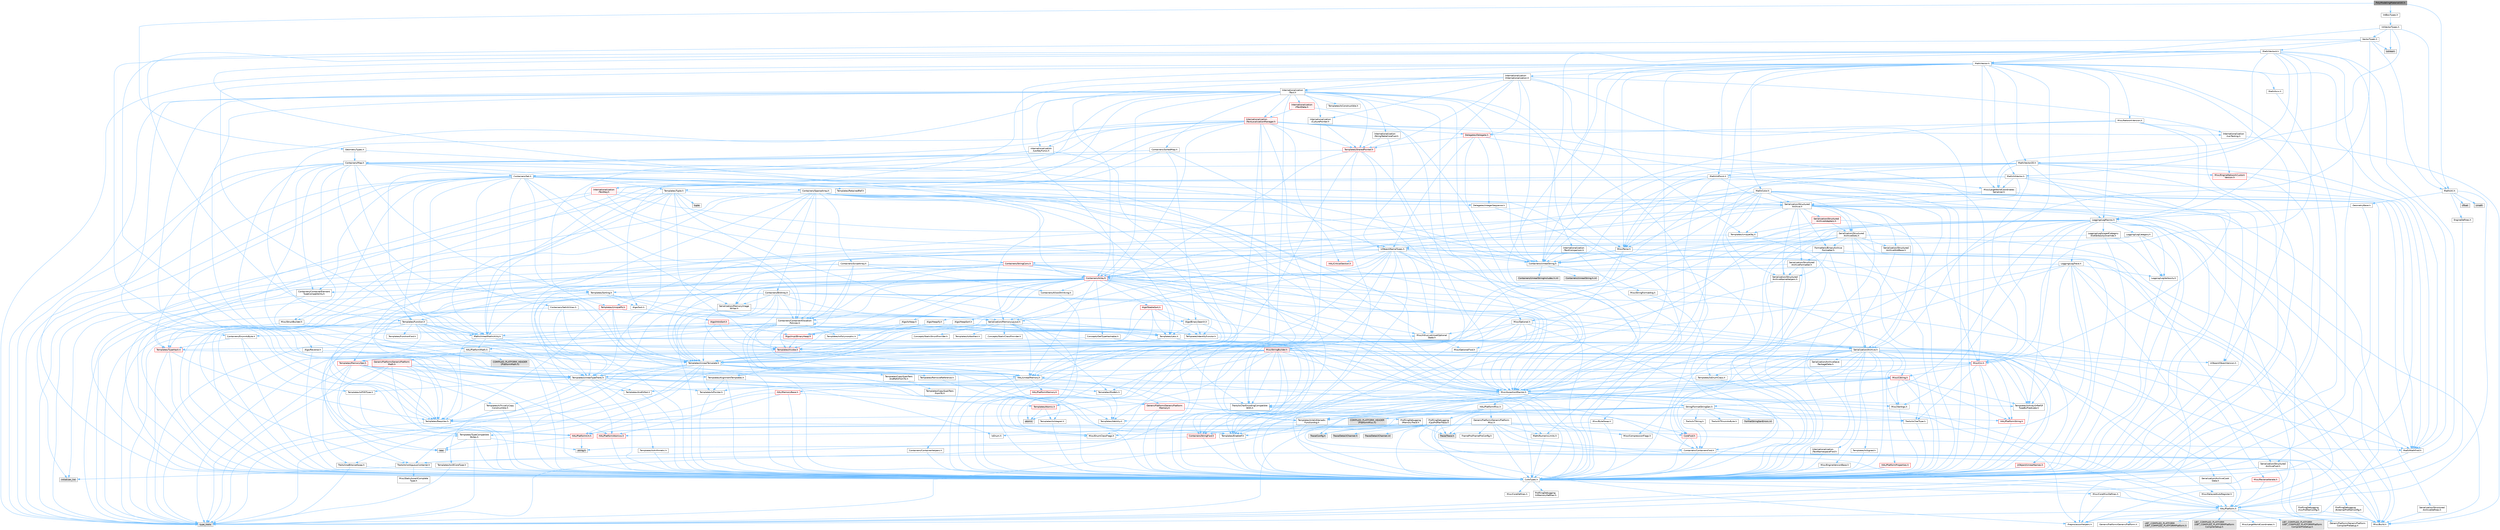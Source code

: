 digraph "PolyModelingMaterialUtil.h"
{
 // INTERACTIVE_SVG=YES
 // LATEX_PDF_SIZE
  bgcolor="transparent";
  edge [fontname=Helvetica,fontsize=10,labelfontname=Helvetica,labelfontsize=10];
  node [fontname=Helvetica,fontsize=10,shape=box,height=0.2,width=0.4];
  Node1 [id="Node000001",label="PolyModelingMaterialUtil.h",height=0.2,width=0.4,color="gray40", fillcolor="grey60", style="filled", fontcolor="black",tooltip=" "];
  Node1 -> Node2 [id="edge1_Node000001_Node000002",color="steelblue1",style="solid",tooltip=" "];
  Node2 [id="Node000002",label="MathUtil.h",height=0.2,width=0.4,color="grey40", fillcolor="white", style="filled",URL="$d4/d5b/MathUtil_8h.html",tooltip=" "];
  Node2 -> Node3 [id="edge2_Node000002_Node000003",color="steelblue1",style="solid",tooltip=" "];
  Node3 [id="Node000003",label="GeometryBase.h",height=0.2,width=0.4,color="grey40", fillcolor="white", style="filled",URL="$d5/d5e/GeometryBase_8h.html",tooltip=" "];
  Node3 -> Node4 [id="edge3_Node000003_Node000004",color="steelblue1",style="solid",tooltip=" "];
  Node4 [id="Node000004",label="CoreTypes.h",height=0.2,width=0.4,color="grey40", fillcolor="white", style="filled",URL="$dc/dec/CoreTypes_8h.html",tooltip=" "];
  Node4 -> Node5 [id="edge4_Node000004_Node000005",color="steelblue1",style="solid",tooltip=" "];
  Node5 [id="Node000005",label="HAL/Platform.h",height=0.2,width=0.4,color="grey40", fillcolor="white", style="filled",URL="$d9/dd0/Platform_8h.html",tooltip=" "];
  Node5 -> Node6 [id="edge5_Node000005_Node000006",color="steelblue1",style="solid",tooltip=" "];
  Node6 [id="Node000006",label="Misc/Build.h",height=0.2,width=0.4,color="grey40", fillcolor="white", style="filled",URL="$d3/dbb/Build_8h.html",tooltip=" "];
  Node5 -> Node7 [id="edge6_Node000005_Node000007",color="steelblue1",style="solid",tooltip=" "];
  Node7 [id="Node000007",label="Misc/LargeWorldCoordinates.h",height=0.2,width=0.4,color="grey40", fillcolor="white", style="filled",URL="$d2/dcb/LargeWorldCoordinates_8h.html",tooltip=" "];
  Node5 -> Node8 [id="edge7_Node000005_Node000008",color="steelblue1",style="solid",tooltip=" "];
  Node8 [id="Node000008",label="type_traits",height=0.2,width=0.4,color="grey60", fillcolor="#E0E0E0", style="filled",tooltip=" "];
  Node5 -> Node9 [id="edge8_Node000005_Node000009",color="steelblue1",style="solid",tooltip=" "];
  Node9 [id="Node000009",label="PreprocessorHelpers.h",height=0.2,width=0.4,color="grey40", fillcolor="white", style="filled",URL="$db/ddb/PreprocessorHelpers_8h.html",tooltip=" "];
  Node5 -> Node10 [id="edge9_Node000005_Node000010",color="steelblue1",style="solid",tooltip=" "];
  Node10 [id="Node000010",label="UBT_COMPILED_PLATFORM\l/UBT_COMPILED_PLATFORMPlatform\lCompilerPreSetup.h",height=0.2,width=0.4,color="grey60", fillcolor="#E0E0E0", style="filled",tooltip=" "];
  Node5 -> Node11 [id="edge10_Node000005_Node000011",color="steelblue1",style="solid",tooltip=" "];
  Node11 [id="Node000011",label="GenericPlatform/GenericPlatform\lCompilerPreSetup.h",height=0.2,width=0.4,color="grey40", fillcolor="white", style="filled",URL="$d9/dc8/GenericPlatformCompilerPreSetup_8h.html",tooltip=" "];
  Node5 -> Node12 [id="edge11_Node000005_Node000012",color="steelblue1",style="solid",tooltip=" "];
  Node12 [id="Node000012",label="GenericPlatform/GenericPlatform.h",height=0.2,width=0.4,color="grey40", fillcolor="white", style="filled",URL="$d6/d84/GenericPlatform_8h.html",tooltip=" "];
  Node5 -> Node13 [id="edge12_Node000005_Node000013",color="steelblue1",style="solid",tooltip=" "];
  Node13 [id="Node000013",label="UBT_COMPILED_PLATFORM\l/UBT_COMPILED_PLATFORMPlatform.h",height=0.2,width=0.4,color="grey60", fillcolor="#E0E0E0", style="filled",tooltip=" "];
  Node5 -> Node14 [id="edge13_Node000005_Node000014",color="steelblue1",style="solid",tooltip=" "];
  Node14 [id="Node000014",label="UBT_COMPILED_PLATFORM\l/UBT_COMPILED_PLATFORMPlatform\lCompilerSetup.h",height=0.2,width=0.4,color="grey60", fillcolor="#E0E0E0", style="filled",tooltip=" "];
  Node4 -> Node15 [id="edge14_Node000004_Node000015",color="steelblue1",style="solid",tooltip=" "];
  Node15 [id="Node000015",label="ProfilingDebugging\l/UMemoryDefines.h",height=0.2,width=0.4,color="grey40", fillcolor="white", style="filled",URL="$d2/da2/UMemoryDefines_8h.html",tooltip=" "];
  Node4 -> Node16 [id="edge15_Node000004_Node000016",color="steelblue1",style="solid",tooltip=" "];
  Node16 [id="Node000016",label="Misc/CoreMiscDefines.h",height=0.2,width=0.4,color="grey40", fillcolor="white", style="filled",URL="$da/d38/CoreMiscDefines_8h.html",tooltip=" "];
  Node16 -> Node5 [id="edge16_Node000016_Node000005",color="steelblue1",style="solid",tooltip=" "];
  Node16 -> Node9 [id="edge17_Node000016_Node000009",color="steelblue1",style="solid",tooltip=" "];
  Node4 -> Node17 [id="edge18_Node000004_Node000017",color="steelblue1",style="solid",tooltip=" "];
  Node17 [id="Node000017",label="Misc/CoreDefines.h",height=0.2,width=0.4,color="grey40", fillcolor="white", style="filled",URL="$d3/dd2/CoreDefines_8h.html",tooltip=" "];
  Node3 -> Node18 [id="edge19_Node000003_Node000018",color="steelblue1",style="solid",tooltip=" "];
  Node18 [id="Node000018",label="Logging/LogMacros.h",height=0.2,width=0.4,color="grey40", fillcolor="white", style="filled",URL="$d0/d16/LogMacros_8h.html",tooltip=" "];
  Node18 -> Node19 [id="edge20_Node000018_Node000019",color="steelblue1",style="solid",tooltip=" "];
  Node19 [id="Node000019",label="Containers/UnrealString.h",height=0.2,width=0.4,color="grey40", fillcolor="white", style="filled",URL="$d5/dba/UnrealString_8h.html",tooltip=" "];
  Node19 -> Node20 [id="edge21_Node000019_Node000020",color="steelblue1",style="solid",tooltip=" "];
  Node20 [id="Node000020",label="Containers/UnrealStringIncludes.h.inl",height=0.2,width=0.4,color="grey60", fillcolor="#E0E0E0", style="filled",tooltip=" "];
  Node19 -> Node21 [id="edge22_Node000019_Node000021",color="steelblue1",style="solid",tooltip=" "];
  Node21 [id="Node000021",label="Containers/UnrealString.h.inl",height=0.2,width=0.4,color="grey60", fillcolor="#E0E0E0", style="filled",tooltip=" "];
  Node19 -> Node22 [id="edge23_Node000019_Node000022",color="steelblue1",style="solid",tooltip=" "];
  Node22 [id="Node000022",label="Misc/StringFormatArg.h",height=0.2,width=0.4,color="grey40", fillcolor="white", style="filled",URL="$d2/d16/StringFormatArg_8h.html",tooltip=" "];
  Node22 -> Node23 [id="edge24_Node000022_Node000023",color="steelblue1",style="solid",tooltip=" "];
  Node23 [id="Node000023",label="Containers/ContainersFwd.h",height=0.2,width=0.4,color="grey40", fillcolor="white", style="filled",URL="$d4/d0a/ContainersFwd_8h.html",tooltip=" "];
  Node23 -> Node5 [id="edge25_Node000023_Node000005",color="steelblue1",style="solid",tooltip=" "];
  Node23 -> Node4 [id="edge26_Node000023_Node000004",color="steelblue1",style="solid",tooltip=" "];
  Node23 -> Node24 [id="edge27_Node000023_Node000024",color="steelblue1",style="solid",tooltip=" "];
  Node24 [id="Node000024",label="Traits/IsContiguousContainer.h",height=0.2,width=0.4,color="grey40", fillcolor="white", style="filled",URL="$d5/d3c/IsContiguousContainer_8h.html",tooltip=" "];
  Node24 -> Node4 [id="edge28_Node000024_Node000004",color="steelblue1",style="solid",tooltip=" "];
  Node24 -> Node25 [id="edge29_Node000024_Node000025",color="steelblue1",style="solid",tooltip=" "];
  Node25 [id="Node000025",label="Misc/StaticAssertComplete\lType.h",height=0.2,width=0.4,color="grey40", fillcolor="white", style="filled",URL="$d5/d4e/StaticAssertCompleteType_8h.html",tooltip=" "];
  Node24 -> Node26 [id="edge30_Node000024_Node000026",color="steelblue1",style="solid",tooltip=" "];
  Node26 [id="Node000026",label="initializer_list",height=0.2,width=0.4,color="grey60", fillcolor="#E0E0E0", style="filled",tooltip=" "];
  Node18 -> Node4 [id="edge31_Node000018_Node000004",color="steelblue1",style="solid",tooltip=" "];
  Node18 -> Node9 [id="edge32_Node000018_Node000009",color="steelblue1",style="solid",tooltip=" "];
  Node18 -> Node27 [id="edge33_Node000018_Node000027",color="steelblue1",style="solid",tooltip=" "];
  Node27 [id="Node000027",label="Logging/LogCategory.h",height=0.2,width=0.4,color="grey40", fillcolor="white", style="filled",URL="$d9/d36/LogCategory_8h.html",tooltip=" "];
  Node27 -> Node4 [id="edge34_Node000027_Node000004",color="steelblue1",style="solid",tooltip=" "];
  Node27 -> Node28 [id="edge35_Node000027_Node000028",color="steelblue1",style="solid",tooltip=" "];
  Node28 [id="Node000028",label="Logging/LogVerbosity.h",height=0.2,width=0.4,color="grey40", fillcolor="white", style="filled",URL="$d2/d8f/LogVerbosity_8h.html",tooltip=" "];
  Node28 -> Node4 [id="edge36_Node000028_Node000004",color="steelblue1",style="solid",tooltip=" "];
  Node27 -> Node29 [id="edge37_Node000027_Node000029",color="steelblue1",style="solid",tooltip=" "];
  Node29 [id="Node000029",label="UObject/NameTypes.h",height=0.2,width=0.4,color="grey40", fillcolor="white", style="filled",URL="$d6/d35/NameTypes_8h.html",tooltip=" "];
  Node29 -> Node4 [id="edge38_Node000029_Node000004",color="steelblue1",style="solid",tooltip=" "];
  Node29 -> Node30 [id="edge39_Node000029_Node000030",color="steelblue1",style="solid",tooltip=" "];
  Node30 [id="Node000030",label="Misc/AssertionMacros.h",height=0.2,width=0.4,color="grey40", fillcolor="white", style="filled",URL="$d0/dfa/AssertionMacros_8h.html",tooltip=" "];
  Node30 -> Node4 [id="edge40_Node000030_Node000004",color="steelblue1",style="solid",tooltip=" "];
  Node30 -> Node5 [id="edge41_Node000030_Node000005",color="steelblue1",style="solid",tooltip=" "];
  Node30 -> Node31 [id="edge42_Node000030_Node000031",color="steelblue1",style="solid",tooltip=" "];
  Node31 [id="Node000031",label="HAL/PlatformMisc.h",height=0.2,width=0.4,color="grey40", fillcolor="white", style="filled",URL="$d0/df5/PlatformMisc_8h.html",tooltip=" "];
  Node31 -> Node4 [id="edge43_Node000031_Node000004",color="steelblue1",style="solid",tooltip=" "];
  Node31 -> Node32 [id="edge44_Node000031_Node000032",color="steelblue1",style="solid",tooltip=" "];
  Node32 [id="Node000032",label="GenericPlatform/GenericPlatform\lMisc.h",height=0.2,width=0.4,color="grey40", fillcolor="white", style="filled",URL="$db/d9a/GenericPlatformMisc_8h.html",tooltip=" "];
  Node32 -> Node33 [id="edge45_Node000032_Node000033",color="steelblue1",style="solid",tooltip=" "];
  Node33 [id="Node000033",label="Containers/StringFwd.h",height=0.2,width=0.4,color="red", fillcolor="#FFF0F0", style="filled",URL="$df/d37/StringFwd_8h.html",tooltip=" "];
  Node33 -> Node4 [id="edge46_Node000033_Node000004",color="steelblue1",style="solid",tooltip=" "];
  Node33 -> Node24 [id="edge47_Node000033_Node000024",color="steelblue1",style="solid",tooltip=" "];
  Node32 -> Node35 [id="edge48_Node000032_Node000035",color="steelblue1",style="solid",tooltip=" "];
  Node35 [id="Node000035",label="CoreFwd.h",height=0.2,width=0.4,color="red", fillcolor="#FFF0F0", style="filled",URL="$d1/d1e/CoreFwd_8h.html",tooltip=" "];
  Node35 -> Node4 [id="edge49_Node000035_Node000004",color="steelblue1",style="solid",tooltip=" "];
  Node35 -> Node23 [id="edge50_Node000035_Node000023",color="steelblue1",style="solid",tooltip=" "];
  Node35 -> Node36 [id="edge51_Node000035_Node000036",color="steelblue1",style="solid",tooltip=" "];
  Node36 [id="Node000036",label="Math/MathFwd.h",height=0.2,width=0.4,color="grey40", fillcolor="white", style="filled",URL="$d2/d10/MathFwd_8h.html",tooltip=" "];
  Node36 -> Node5 [id="edge52_Node000036_Node000005",color="steelblue1",style="solid",tooltip=" "];
  Node32 -> Node4 [id="edge53_Node000032_Node000004",color="steelblue1",style="solid",tooltip=" "];
  Node32 -> Node38 [id="edge54_Node000032_Node000038",color="steelblue1",style="solid",tooltip=" "];
  Node38 [id="Node000038",label="FramePro/FrameProConfig.h",height=0.2,width=0.4,color="grey40", fillcolor="white", style="filled",URL="$d7/d90/FrameProConfig_8h.html",tooltip=" "];
  Node32 -> Node39 [id="edge55_Node000032_Node000039",color="steelblue1",style="solid",tooltip=" "];
  Node39 [id="Node000039",label="HAL/PlatformCrt.h",height=0.2,width=0.4,color="red", fillcolor="#FFF0F0", style="filled",URL="$d8/d75/PlatformCrt_8h.html",tooltip=" "];
  Node39 -> Node40 [id="edge56_Node000039_Node000040",color="steelblue1",style="solid",tooltip=" "];
  Node40 [id="Node000040",label="new",height=0.2,width=0.4,color="grey60", fillcolor="#E0E0E0", style="filled",tooltip=" "];
  Node39 -> Node48 [id="edge57_Node000039_Node000048",color="steelblue1",style="solid",tooltip=" "];
  Node48 [id="Node000048",label="string.h",height=0.2,width=0.4,color="grey60", fillcolor="#E0E0E0", style="filled",tooltip=" "];
  Node32 -> Node49 [id="edge58_Node000032_Node000049",color="steelblue1",style="solid",tooltip=" "];
  Node49 [id="Node000049",label="Math/NumericLimits.h",height=0.2,width=0.4,color="grey40", fillcolor="white", style="filled",URL="$df/d1b/NumericLimits_8h.html",tooltip=" "];
  Node49 -> Node4 [id="edge59_Node000049_Node000004",color="steelblue1",style="solid",tooltip=" "];
  Node32 -> Node50 [id="edge60_Node000032_Node000050",color="steelblue1",style="solid",tooltip=" "];
  Node50 [id="Node000050",label="Misc/CompressionFlags.h",height=0.2,width=0.4,color="grey40", fillcolor="white", style="filled",URL="$d9/d76/CompressionFlags_8h.html",tooltip=" "];
  Node32 -> Node51 [id="edge61_Node000032_Node000051",color="steelblue1",style="solid",tooltip=" "];
  Node51 [id="Node000051",label="Misc/EnumClassFlags.h",height=0.2,width=0.4,color="grey40", fillcolor="white", style="filled",URL="$d8/de7/EnumClassFlags_8h.html",tooltip=" "];
  Node32 -> Node52 [id="edge62_Node000032_Node000052",color="steelblue1",style="solid",tooltip=" "];
  Node52 [id="Node000052",label="ProfilingDebugging\l/CsvProfilerConfig.h",height=0.2,width=0.4,color="grey40", fillcolor="white", style="filled",URL="$d3/d88/CsvProfilerConfig_8h.html",tooltip=" "];
  Node52 -> Node6 [id="edge63_Node000052_Node000006",color="steelblue1",style="solid",tooltip=" "];
  Node32 -> Node53 [id="edge64_Node000032_Node000053",color="steelblue1",style="solid",tooltip=" "];
  Node53 [id="Node000053",label="ProfilingDebugging\l/ExternalProfilerConfig.h",height=0.2,width=0.4,color="grey40", fillcolor="white", style="filled",URL="$d3/dbb/ExternalProfilerConfig_8h.html",tooltip=" "];
  Node53 -> Node6 [id="edge65_Node000053_Node000006",color="steelblue1",style="solid",tooltip=" "];
  Node31 -> Node54 [id="edge66_Node000031_Node000054",color="steelblue1",style="solid",tooltip=" "];
  Node54 [id="Node000054",label="COMPILED_PLATFORM_HEADER\l(PlatformMisc.h)",height=0.2,width=0.4,color="grey60", fillcolor="#E0E0E0", style="filled",tooltip=" "];
  Node31 -> Node55 [id="edge67_Node000031_Node000055",color="steelblue1",style="solid",tooltip=" "];
  Node55 [id="Node000055",label="ProfilingDebugging\l/CpuProfilerTrace.h",height=0.2,width=0.4,color="grey40", fillcolor="white", style="filled",URL="$da/dcb/CpuProfilerTrace_8h.html",tooltip=" "];
  Node55 -> Node4 [id="edge68_Node000055_Node000004",color="steelblue1",style="solid",tooltip=" "];
  Node55 -> Node23 [id="edge69_Node000055_Node000023",color="steelblue1",style="solid",tooltip=" "];
  Node55 -> Node56 [id="edge70_Node000055_Node000056",color="steelblue1",style="solid",tooltip=" "];
  Node56 [id="Node000056",label="HAL/PlatformAtomics.h",height=0.2,width=0.4,color="red", fillcolor="#FFF0F0", style="filled",URL="$d3/d36/PlatformAtomics_8h.html",tooltip=" "];
  Node56 -> Node4 [id="edge71_Node000056_Node000004",color="steelblue1",style="solid",tooltip=" "];
  Node55 -> Node9 [id="edge72_Node000055_Node000009",color="steelblue1",style="solid",tooltip=" "];
  Node55 -> Node6 [id="edge73_Node000055_Node000006",color="steelblue1",style="solid",tooltip=" "];
  Node55 -> Node59 [id="edge74_Node000055_Node000059",color="steelblue1",style="solid",tooltip=" "];
  Node59 [id="Node000059",label="Trace/Config.h",height=0.2,width=0.4,color="grey60", fillcolor="#E0E0E0", style="filled",tooltip=" "];
  Node55 -> Node60 [id="edge75_Node000055_Node000060",color="steelblue1",style="solid",tooltip=" "];
  Node60 [id="Node000060",label="Trace/Detail/Channel.h",height=0.2,width=0.4,color="grey60", fillcolor="#E0E0E0", style="filled",tooltip=" "];
  Node55 -> Node61 [id="edge76_Node000055_Node000061",color="steelblue1",style="solid",tooltip=" "];
  Node61 [id="Node000061",label="Trace/Detail/Channel.inl",height=0.2,width=0.4,color="grey60", fillcolor="#E0E0E0", style="filled",tooltip=" "];
  Node55 -> Node62 [id="edge77_Node000055_Node000062",color="steelblue1",style="solid",tooltip=" "];
  Node62 [id="Node000062",label="Trace/Trace.h",height=0.2,width=0.4,color="grey60", fillcolor="#E0E0E0", style="filled",tooltip=" "];
  Node30 -> Node9 [id="edge78_Node000030_Node000009",color="steelblue1",style="solid",tooltip=" "];
  Node30 -> Node63 [id="edge79_Node000030_Node000063",color="steelblue1",style="solid",tooltip=" "];
  Node63 [id="Node000063",label="Templates/EnableIf.h",height=0.2,width=0.4,color="grey40", fillcolor="white", style="filled",URL="$d7/d60/EnableIf_8h.html",tooltip=" "];
  Node63 -> Node4 [id="edge80_Node000063_Node000004",color="steelblue1",style="solid",tooltip=" "];
  Node30 -> Node64 [id="edge81_Node000030_Node000064",color="steelblue1",style="solid",tooltip=" "];
  Node64 [id="Node000064",label="Templates/IsArrayOrRefOf\lTypeByPredicate.h",height=0.2,width=0.4,color="grey40", fillcolor="white", style="filled",URL="$d6/da1/IsArrayOrRefOfTypeByPredicate_8h.html",tooltip=" "];
  Node64 -> Node4 [id="edge82_Node000064_Node000004",color="steelblue1",style="solid",tooltip=" "];
  Node30 -> Node65 [id="edge83_Node000030_Node000065",color="steelblue1",style="solid",tooltip=" "];
  Node65 [id="Node000065",label="Templates/IsValidVariadic\lFunctionArg.h",height=0.2,width=0.4,color="grey40", fillcolor="white", style="filled",URL="$d0/dc8/IsValidVariadicFunctionArg_8h.html",tooltip=" "];
  Node65 -> Node4 [id="edge84_Node000065_Node000004",color="steelblue1",style="solid",tooltip=" "];
  Node65 -> Node66 [id="edge85_Node000065_Node000066",color="steelblue1",style="solid",tooltip=" "];
  Node66 [id="Node000066",label="IsEnum.h",height=0.2,width=0.4,color="grey40", fillcolor="white", style="filled",URL="$d4/de5/IsEnum_8h.html",tooltip=" "];
  Node65 -> Node8 [id="edge86_Node000065_Node000008",color="steelblue1",style="solid",tooltip=" "];
  Node30 -> Node67 [id="edge87_Node000030_Node000067",color="steelblue1",style="solid",tooltip=" "];
  Node67 [id="Node000067",label="Traits/IsCharEncodingCompatible\lWith.h",height=0.2,width=0.4,color="grey40", fillcolor="white", style="filled",URL="$df/dd1/IsCharEncodingCompatibleWith_8h.html",tooltip=" "];
  Node67 -> Node8 [id="edge88_Node000067_Node000008",color="steelblue1",style="solid",tooltip=" "];
  Node67 -> Node68 [id="edge89_Node000067_Node000068",color="steelblue1",style="solid",tooltip=" "];
  Node68 [id="Node000068",label="Traits/IsCharType.h",height=0.2,width=0.4,color="grey40", fillcolor="white", style="filled",URL="$db/d51/IsCharType_8h.html",tooltip=" "];
  Node68 -> Node4 [id="edge90_Node000068_Node000004",color="steelblue1",style="solid",tooltip=" "];
  Node30 -> Node69 [id="edge91_Node000030_Node000069",color="steelblue1",style="solid",tooltip=" "];
  Node69 [id="Node000069",label="Misc/VarArgs.h",height=0.2,width=0.4,color="grey40", fillcolor="white", style="filled",URL="$d5/d6f/VarArgs_8h.html",tooltip=" "];
  Node69 -> Node4 [id="edge92_Node000069_Node000004",color="steelblue1",style="solid",tooltip=" "];
  Node30 -> Node70 [id="edge93_Node000030_Node000070",color="steelblue1",style="solid",tooltip=" "];
  Node70 [id="Node000070",label="String/FormatStringSan.h",height=0.2,width=0.4,color="grey40", fillcolor="white", style="filled",URL="$d3/d8b/FormatStringSan_8h.html",tooltip=" "];
  Node70 -> Node8 [id="edge94_Node000070_Node000008",color="steelblue1",style="solid",tooltip=" "];
  Node70 -> Node4 [id="edge95_Node000070_Node000004",color="steelblue1",style="solid",tooltip=" "];
  Node70 -> Node71 [id="edge96_Node000070_Node000071",color="steelblue1",style="solid",tooltip=" "];
  Node71 [id="Node000071",label="Templates/Requires.h",height=0.2,width=0.4,color="grey40", fillcolor="white", style="filled",URL="$dc/d96/Requires_8h.html",tooltip=" "];
  Node71 -> Node63 [id="edge97_Node000071_Node000063",color="steelblue1",style="solid",tooltip=" "];
  Node71 -> Node8 [id="edge98_Node000071_Node000008",color="steelblue1",style="solid",tooltip=" "];
  Node70 -> Node72 [id="edge99_Node000070_Node000072",color="steelblue1",style="solid",tooltip=" "];
  Node72 [id="Node000072",label="Templates/Identity.h",height=0.2,width=0.4,color="grey40", fillcolor="white", style="filled",URL="$d0/dd5/Identity_8h.html",tooltip=" "];
  Node70 -> Node65 [id="edge100_Node000070_Node000065",color="steelblue1",style="solid",tooltip=" "];
  Node70 -> Node68 [id="edge101_Node000070_Node000068",color="steelblue1",style="solid",tooltip=" "];
  Node70 -> Node73 [id="edge102_Node000070_Node000073",color="steelblue1",style="solid",tooltip=" "];
  Node73 [id="Node000073",label="Traits/IsTEnumAsByte.h",height=0.2,width=0.4,color="grey40", fillcolor="white", style="filled",URL="$d1/de6/IsTEnumAsByte_8h.html",tooltip=" "];
  Node70 -> Node74 [id="edge103_Node000070_Node000074",color="steelblue1",style="solid",tooltip=" "];
  Node74 [id="Node000074",label="Traits/IsTString.h",height=0.2,width=0.4,color="grey40", fillcolor="white", style="filled",URL="$d0/df8/IsTString_8h.html",tooltip=" "];
  Node74 -> Node23 [id="edge104_Node000074_Node000023",color="steelblue1",style="solid",tooltip=" "];
  Node70 -> Node23 [id="edge105_Node000070_Node000023",color="steelblue1",style="solid",tooltip=" "];
  Node70 -> Node75 [id="edge106_Node000070_Node000075",color="steelblue1",style="solid",tooltip=" "];
  Node75 [id="Node000075",label="FormatStringSanErrors.inl",height=0.2,width=0.4,color="grey60", fillcolor="#E0E0E0", style="filled",tooltip=" "];
  Node30 -> Node76 [id="edge107_Node000030_Node000076",color="steelblue1",style="solid",tooltip=" "];
  Node76 [id="Node000076",label="atomic",height=0.2,width=0.4,color="grey60", fillcolor="#E0E0E0", style="filled",tooltip=" "];
  Node29 -> Node77 [id="edge108_Node000029_Node000077",color="steelblue1",style="solid",tooltip=" "];
  Node77 [id="Node000077",label="HAL/UnrealMemory.h",height=0.2,width=0.4,color="grey40", fillcolor="white", style="filled",URL="$d9/d96/UnrealMemory_8h.html",tooltip=" "];
  Node77 -> Node4 [id="edge109_Node000077_Node000004",color="steelblue1",style="solid",tooltip=" "];
  Node77 -> Node78 [id="edge110_Node000077_Node000078",color="steelblue1",style="solid",tooltip=" "];
  Node78 [id="Node000078",label="GenericPlatform/GenericPlatform\lMemory.h",height=0.2,width=0.4,color="red", fillcolor="#FFF0F0", style="filled",URL="$dd/d22/GenericPlatformMemory_8h.html",tooltip=" "];
  Node78 -> Node35 [id="edge111_Node000078_Node000035",color="steelblue1",style="solid",tooltip=" "];
  Node78 -> Node4 [id="edge112_Node000078_Node000004",color="steelblue1",style="solid",tooltip=" "];
  Node78 -> Node79 [id="edge113_Node000078_Node000079",color="steelblue1",style="solid",tooltip=" "];
  Node79 [id="Node000079",label="HAL/PlatformString.h",height=0.2,width=0.4,color="red", fillcolor="#FFF0F0", style="filled",URL="$db/db5/PlatformString_8h.html",tooltip=" "];
  Node79 -> Node4 [id="edge114_Node000079_Node000004",color="steelblue1",style="solid",tooltip=" "];
  Node78 -> Node48 [id="edge115_Node000078_Node000048",color="steelblue1",style="solid",tooltip=" "];
  Node77 -> Node81 [id="edge116_Node000077_Node000081",color="steelblue1",style="solid",tooltip=" "];
  Node81 [id="Node000081",label="HAL/MemoryBase.h",height=0.2,width=0.4,color="red", fillcolor="#FFF0F0", style="filled",URL="$d6/d9f/MemoryBase_8h.html",tooltip=" "];
  Node81 -> Node4 [id="edge117_Node000081_Node000004",color="steelblue1",style="solid",tooltip=" "];
  Node81 -> Node56 [id="edge118_Node000081_Node000056",color="steelblue1",style="solid",tooltip=" "];
  Node81 -> Node39 [id="edge119_Node000081_Node000039",color="steelblue1",style="solid",tooltip=" "];
  Node81 -> Node84 [id="edge120_Node000081_Node000084",color="steelblue1",style="solid",tooltip=" "];
  Node84 [id="Node000084",label="Templates/Atomic.h",height=0.2,width=0.4,color="red", fillcolor="#FFF0F0", style="filled",URL="$d3/d91/Atomic_8h.html",tooltip=" "];
  Node84 -> Node87 [id="edge121_Node000084_Node000087",color="steelblue1",style="solid",tooltip=" "];
  Node87 [id="Node000087",label="Templates/IsIntegral.h",height=0.2,width=0.4,color="grey40", fillcolor="white", style="filled",URL="$da/d64/IsIntegral_8h.html",tooltip=" "];
  Node87 -> Node4 [id="edge122_Node000087_Node000004",color="steelblue1",style="solid",tooltip=" "];
  Node84 -> Node76 [id="edge123_Node000084_Node000076",color="steelblue1",style="solid",tooltip=" "];
  Node77 -> Node93 [id="edge124_Node000077_Node000093",color="steelblue1",style="solid",tooltip=" "];
  Node93 [id="Node000093",label="HAL/PlatformMemory.h",height=0.2,width=0.4,color="red", fillcolor="#FFF0F0", style="filled",URL="$de/d68/PlatformMemory_8h.html",tooltip=" "];
  Node93 -> Node4 [id="edge125_Node000093_Node000004",color="steelblue1",style="solid",tooltip=" "];
  Node93 -> Node78 [id="edge126_Node000093_Node000078",color="steelblue1",style="solid",tooltip=" "];
  Node77 -> Node95 [id="edge127_Node000077_Node000095",color="steelblue1",style="solid",tooltip=" "];
  Node95 [id="Node000095",label="ProfilingDebugging\l/MemoryTrace.h",height=0.2,width=0.4,color="grey40", fillcolor="white", style="filled",URL="$da/dd7/MemoryTrace_8h.html",tooltip=" "];
  Node95 -> Node5 [id="edge128_Node000095_Node000005",color="steelblue1",style="solid",tooltip=" "];
  Node95 -> Node51 [id="edge129_Node000095_Node000051",color="steelblue1",style="solid",tooltip=" "];
  Node95 -> Node59 [id="edge130_Node000095_Node000059",color="steelblue1",style="solid",tooltip=" "];
  Node95 -> Node62 [id="edge131_Node000095_Node000062",color="steelblue1",style="solid",tooltip=" "];
  Node77 -> Node96 [id="edge132_Node000077_Node000096",color="steelblue1",style="solid",tooltip=" "];
  Node96 [id="Node000096",label="Templates/IsPointer.h",height=0.2,width=0.4,color="grey40", fillcolor="white", style="filled",URL="$d7/d05/IsPointer_8h.html",tooltip=" "];
  Node96 -> Node4 [id="edge133_Node000096_Node000004",color="steelblue1",style="solid",tooltip=" "];
  Node29 -> Node97 [id="edge134_Node000029_Node000097",color="steelblue1",style="solid",tooltip=" "];
  Node97 [id="Node000097",label="Templates/UnrealTypeTraits.h",height=0.2,width=0.4,color="grey40", fillcolor="white", style="filled",URL="$d2/d2d/UnrealTypeTraits_8h.html",tooltip=" "];
  Node97 -> Node4 [id="edge135_Node000097_Node000004",color="steelblue1",style="solid",tooltip=" "];
  Node97 -> Node96 [id="edge136_Node000097_Node000096",color="steelblue1",style="solid",tooltip=" "];
  Node97 -> Node30 [id="edge137_Node000097_Node000030",color="steelblue1",style="solid",tooltip=" "];
  Node97 -> Node89 [id="edge138_Node000097_Node000089",color="steelblue1",style="solid",tooltip=" "];
  Node89 [id="Node000089",label="Templates/AndOrNot.h",height=0.2,width=0.4,color="grey40", fillcolor="white", style="filled",URL="$db/d0a/AndOrNot_8h.html",tooltip=" "];
  Node89 -> Node4 [id="edge139_Node000089_Node000004",color="steelblue1",style="solid",tooltip=" "];
  Node97 -> Node63 [id="edge140_Node000097_Node000063",color="steelblue1",style="solid",tooltip=" "];
  Node97 -> Node98 [id="edge141_Node000097_Node000098",color="steelblue1",style="solid",tooltip=" "];
  Node98 [id="Node000098",label="Templates/IsArithmetic.h",height=0.2,width=0.4,color="grey40", fillcolor="white", style="filled",URL="$d2/d5d/IsArithmetic_8h.html",tooltip=" "];
  Node98 -> Node4 [id="edge142_Node000098_Node000004",color="steelblue1",style="solid",tooltip=" "];
  Node97 -> Node66 [id="edge143_Node000097_Node000066",color="steelblue1",style="solid",tooltip=" "];
  Node97 -> Node99 [id="edge144_Node000097_Node000099",color="steelblue1",style="solid",tooltip=" "];
  Node99 [id="Node000099",label="Templates/Models.h",height=0.2,width=0.4,color="grey40", fillcolor="white", style="filled",URL="$d3/d0c/Models_8h.html",tooltip=" "];
  Node99 -> Node72 [id="edge145_Node000099_Node000072",color="steelblue1",style="solid",tooltip=" "];
  Node97 -> Node100 [id="edge146_Node000097_Node000100",color="steelblue1",style="solid",tooltip=" "];
  Node100 [id="Node000100",label="Templates/IsPODType.h",height=0.2,width=0.4,color="grey40", fillcolor="white", style="filled",URL="$d7/db1/IsPODType_8h.html",tooltip=" "];
  Node100 -> Node4 [id="edge147_Node000100_Node000004",color="steelblue1",style="solid",tooltip=" "];
  Node97 -> Node101 [id="edge148_Node000097_Node000101",color="steelblue1",style="solid",tooltip=" "];
  Node101 [id="Node000101",label="Templates/IsUECoreType.h",height=0.2,width=0.4,color="grey40", fillcolor="white", style="filled",URL="$d1/db8/IsUECoreType_8h.html",tooltip=" "];
  Node101 -> Node4 [id="edge149_Node000101_Node000004",color="steelblue1",style="solid",tooltip=" "];
  Node101 -> Node8 [id="edge150_Node000101_Node000008",color="steelblue1",style="solid",tooltip=" "];
  Node97 -> Node90 [id="edge151_Node000097_Node000090",color="steelblue1",style="solid",tooltip=" "];
  Node90 [id="Node000090",label="Templates/IsTriviallyCopy\lConstructible.h",height=0.2,width=0.4,color="grey40", fillcolor="white", style="filled",URL="$d3/d78/IsTriviallyCopyConstructible_8h.html",tooltip=" "];
  Node90 -> Node4 [id="edge152_Node000090_Node000004",color="steelblue1",style="solid",tooltip=" "];
  Node90 -> Node8 [id="edge153_Node000090_Node000008",color="steelblue1",style="solid",tooltip=" "];
  Node29 -> Node102 [id="edge154_Node000029_Node000102",color="steelblue1",style="solid",tooltip=" "];
  Node102 [id="Node000102",label="Templates/UnrealTemplate.h",height=0.2,width=0.4,color="grey40", fillcolor="white", style="filled",URL="$d4/d24/UnrealTemplate_8h.html",tooltip=" "];
  Node102 -> Node4 [id="edge155_Node000102_Node000004",color="steelblue1",style="solid",tooltip=" "];
  Node102 -> Node96 [id="edge156_Node000102_Node000096",color="steelblue1",style="solid",tooltip=" "];
  Node102 -> Node77 [id="edge157_Node000102_Node000077",color="steelblue1",style="solid",tooltip=" "];
  Node102 -> Node103 [id="edge158_Node000102_Node000103",color="steelblue1",style="solid",tooltip=" "];
  Node103 [id="Node000103",label="Templates/CopyQualifiers\lAndRefsFromTo.h",height=0.2,width=0.4,color="grey40", fillcolor="white", style="filled",URL="$d3/db3/CopyQualifiersAndRefsFromTo_8h.html",tooltip=" "];
  Node103 -> Node104 [id="edge159_Node000103_Node000104",color="steelblue1",style="solid",tooltip=" "];
  Node104 [id="Node000104",label="Templates/CopyQualifiers\lFromTo.h",height=0.2,width=0.4,color="grey40", fillcolor="white", style="filled",URL="$d5/db4/CopyQualifiersFromTo_8h.html",tooltip=" "];
  Node102 -> Node97 [id="edge160_Node000102_Node000097",color="steelblue1",style="solid",tooltip=" "];
  Node102 -> Node105 [id="edge161_Node000102_Node000105",color="steelblue1",style="solid",tooltip=" "];
  Node105 [id="Node000105",label="Templates/RemoveReference.h",height=0.2,width=0.4,color="grey40", fillcolor="white", style="filled",URL="$da/dbe/RemoveReference_8h.html",tooltip=" "];
  Node105 -> Node4 [id="edge162_Node000105_Node000004",color="steelblue1",style="solid",tooltip=" "];
  Node102 -> Node71 [id="edge163_Node000102_Node000071",color="steelblue1",style="solid",tooltip=" "];
  Node102 -> Node106 [id="edge164_Node000102_Node000106",color="steelblue1",style="solid",tooltip=" "];
  Node106 [id="Node000106",label="Templates/TypeCompatible\lBytes.h",height=0.2,width=0.4,color="grey40", fillcolor="white", style="filled",URL="$df/d0a/TypeCompatibleBytes_8h.html",tooltip=" "];
  Node106 -> Node4 [id="edge165_Node000106_Node000004",color="steelblue1",style="solid",tooltip=" "];
  Node106 -> Node48 [id="edge166_Node000106_Node000048",color="steelblue1",style="solid",tooltip=" "];
  Node106 -> Node40 [id="edge167_Node000106_Node000040",color="steelblue1",style="solid",tooltip=" "];
  Node106 -> Node8 [id="edge168_Node000106_Node000008",color="steelblue1",style="solid",tooltip=" "];
  Node102 -> Node72 [id="edge169_Node000102_Node000072",color="steelblue1",style="solid",tooltip=" "];
  Node102 -> Node24 [id="edge170_Node000102_Node000024",color="steelblue1",style="solid",tooltip=" "];
  Node102 -> Node107 [id="edge171_Node000102_Node000107",color="steelblue1",style="solid",tooltip=" "];
  Node107 [id="Node000107",label="Traits/UseBitwiseSwap.h",height=0.2,width=0.4,color="grey40", fillcolor="white", style="filled",URL="$db/df3/UseBitwiseSwap_8h.html",tooltip=" "];
  Node107 -> Node4 [id="edge172_Node000107_Node000004",color="steelblue1",style="solid",tooltip=" "];
  Node107 -> Node8 [id="edge173_Node000107_Node000008",color="steelblue1",style="solid",tooltip=" "];
  Node102 -> Node8 [id="edge174_Node000102_Node000008",color="steelblue1",style="solid",tooltip=" "];
  Node29 -> Node19 [id="edge175_Node000029_Node000019",color="steelblue1",style="solid",tooltip=" "];
  Node29 -> Node108 [id="edge176_Node000029_Node000108",color="steelblue1",style="solid",tooltip=" "];
  Node108 [id="Node000108",label="HAL/CriticalSection.h",height=0.2,width=0.4,color="red", fillcolor="#FFF0F0", style="filled",URL="$d6/d90/CriticalSection_8h.html",tooltip=" "];
  Node29 -> Node111 [id="edge177_Node000029_Node000111",color="steelblue1",style="solid",tooltip=" "];
  Node111 [id="Node000111",label="Containers/StringConv.h",height=0.2,width=0.4,color="red", fillcolor="#FFF0F0", style="filled",URL="$d3/ddf/StringConv_8h.html",tooltip=" "];
  Node111 -> Node4 [id="edge178_Node000111_Node000004",color="steelblue1",style="solid",tooltip=" "];
  Node111 -> Node30 [id="edge179_Node000111_Node000030",color="steelblue1",style="solid",tooltip=" "];
  Node111 -> Node112 [id="edge180_Node000111_Node000112",color="steelblue1",style="solid",tooltip=" "];
  Node112 [id="Node000112",label="Containers/ContainerAllocation\lPolicies.h",height=0.2,width=0.4,color="grey40", fillcolor="white", style="filled",URL="$d7/dff/ContainerAllocationPolicies_8h.html",tooltip=" "];
  Node112 -> Node4 [id="edge181_Node000112_Node000004",color="steelblue1",style="solid",tooltip=" "];
  Node112 -> Node113 [id="edge182_Node000112_Node000113",color="steelblue1",style="solid",tooltip=" "];
  Node113 [id="Node000113",label="Containers/ContainerHelpers.h",height=0.2,width=0.4,color="grey40", fillcolor="white", style="filled",URL="$d7/d33/ContainerHelpers_8h.html",tooltip=" "];
  Node113 -> Node4 [id="edge183_Node000113_Node000004",color="steelblue1",style="solid",tooltip=" "];
  Node112 -> Node112 [id="edge184_Node000112_Node000112",color="steelblue1",style="solid",tooltip=" "];
  Node112 -> Node114 [id="edge185_Node000112_Node000114",color="steelblue1",style="solid",tooltip=" "];
  Node114 [id="Node000114",label="HAL/PlatformMath.h",height=0.2,width=0.4,color="grey40", fillcolor="white", style="filled",URL="$dc/d53/PlatformMath_8h.html",tooltip=" "];
  Node114 -> Node4 [id="edge186_Node000114_Node000004",color="steelblue1",style="solid",tooltip=" "];
  Node114 -> Node115 [id="edge187_Node000114_Node000115",color="steelblue1",style="solid",tooltip=" "];
  Node115 [id="Node000115",label="GenericPlatform/GenericPlatform\lMath.h",height=0.2,width=0.4,color="red", fillcolor="#FFF0F0", style="filled",URL="$d5/d79/GenericPlatformMath_8h.html",tooltip=" "];
  Node115 -> Node4 [id="edge188_Node000115_Node000004",color="steelblue1",style="solid",tooltip=" "];
  Node115 -> Node23 [id="edge189_Node000115_Node000023",color="steelblue1",style="solid",tooltip=" "];
  Node115 -> Node39 [id="edge190_Node000115_Node000039",color="steelblue1",style="solid",tooltip=" "];
  Node115 -> Node89 [id="edge191_Node000115_Node000089",color="steelblue1",style="solid",tooltip=" "];
  Node115 -> Node97 [id="edge192_Node000115_Node000097",color="steelblue1",style="solid",tooltip=" "];
  Node115 -> Node71 [id="edge193_Node000115_Node000071",color="steelblue1",style="solid",tooltip=" "];
  Node115 -> Node106 [id="edge194_Node000115_Node000106",color="steelblue1",style="solid",tooltip=" "];
  Node115 -> Node8 [id="edge195_Node000115_Node000008",color="steelblue1",style="solid",tooltip=" "];
  Node114 -> Node121 [id="edge196_Node000114_Node000121",color="steelblue1",style="solid",tooltip=" "];
  Node121 [id="Node000121",label="COMPILED_PLATFORM_HEADER\l(PlatformMath.h)",height=0.2,width=0.4,color="grey60", fillcolor="#E0E0E0", style="filled",tooltip=" "];
  Node112 -> Node77 [id="edge197_Node000112_Node000077",color="steelblue1",style="solid",tooltip=" "];
  Node112 -> Node49 [id="edge198_Node000112_Node000049",color="steelblue1",style="solid",tooltip=" "];
  Node112 -> Node30 [id="edge199_Node000112_Node000030",color="steelblue1",style="solid",tooltip=" "];
  Node112 -> Node122 [id="edge200_Node000112_Node000122",color="steelblue1",style="solid",tooltip=" "];
  Node122 [id="Node000122",label="Templates/IsPolymorphic.h",height=0.2,width=0.4,color="grey40", fillcolor="white", style="filled",URL="$dc/d20/IsPolymorphic_8h.html",tooltip=" "];
  Node112 -> Node123 [id="edge201_Node000112_Node000123",color="steelblue1",style="solid",tooltip=" "];
  Node123 [id="Node000123",label="Templates/MemoryOps.h",height=0.2,width=0.4,color="red", fillcolor="#FFF0F0", style="filled",URL="$db/dea/MemoryOps_8h.html",tooltip=" "];
  Node123 -> Node4 [id="edge202_Node000123_Node000004",color="steelblue1",style="solid",tooltip=" "];
  Node123 -> Node77 [id="edge203_Node000123_Node000077",color="steelblue1",style="solid",tooltip=" "];
  Node123 -> Node90 [id="edge204_Node000123_Node000090",color="steelblue1",style="solid",tooltip=" "];
  Node123 -> Node71 [id="edge205_Node000123_Node000071",color="steelblue1",style="solid",tooltip=" "];
  Node123 -> Node97 [id="edge206_Node000123_Node000097",color="steelblue1",style="solid",tooltip=" "];
  Node123 -> Node107 [id="edge207_Node000123_Node000107",color="steelblue1",style="solid",tooltip=" "];
  Node123 -> Node40 [id="edge208_Node000123_Node000040",color="steelblue1",style="solid",tooltip=" "];
  Node123 -> Node8 [id="edge209_Node000123_Node000008",color="steelblue1",style="solid",tooltip=" "];
  Node112 -> Node106 [id="edge210_Node000112_Node000106",color="steelblue1",style="solid",tooltip=" "];
  Node112 -> Node8 [id="edge211_Node000112_Node000008",color="steelblue1",style="solid",tooltip=" "];
  Node111 -> Node124 [id="edge212_Node000111_Node000124",color="steelblue1",style="solid",tooltip=" "];
  Node124 [id="Node000124",label="Containers/Array.h",height=0.2,width=0.4,color="red", fillcolor="#FFF0F0", style="filled",URL="$df/dd0/Array_8h.html",tooltip=" "];
  Node124 -> Node4 [id="edge213_Node000124_Node000004",color="steelblue1",style="solid",tooltip=" "];
  Node124 -> Node30 [id="edge214_Node000124_Node000030",color="steelblue1",style="solid",tooltip=" "];
  Node124 -> Node125 [id="edge215_Node000124_Node000125",color="steelblue1",style="solid",tooltip=" "];
  Node125 [id="Node000125",label="Misc/IntrusiveUnsetOptional\lState.h",height=0.2,width=0.4,color="grey40", fillcolor="white", style="filled",URL="$d2/d0a/IntrusiveUnsetOptionalState_8h.html",tooltip=" "];
  Node125 -> Node126 [id="edge216_Node000125_Node000126",color="steelblue1",style="solid",tooltip=" "];
  Node126 [id="Node000126",label="Misc/OptionalFwd.h",height=0.2,width=0.4,color="grey40", fillcolor="white", style="filled",URL="$dc/d50/OptionalFwd_8h.html",tooltip=" "];
  Node124 -> Node127 [id="edge217_Node000124_Node000127",color="steelblue1",style="solid",tooltip=" "];
  Node127 [id="Node000127",label="Misc/ReverseIterate.h",height=0.2,width=0.4,color="red", fillcolor="#FFF0F0", style="filled",URL="$db/de3/ReverseIterate_8h.html",tooltip=" "];
  Node127 -> Node5 [id="edge218_Node000127_Node000005",color="steelblue1",style="solid",tooltip=" "];
  Node124 -> Node77 [id="edge219_Node000124_Node000077",color="steelblue1",style="solid",tooltip=" "];
  Node124 -> Node97 [id="edge220_Node000124_Node000097",color="steelblue1",style="solid",tooltip=" "];
  Node124 -> Node102 [id="edge221_Node000124_Node000102",color="steelblue1",style="solid",tooltip=" "];
  Node124 -> Node129 [id="edge222_Node000124_Node000129",color="steelblue1",style="solid",tooltip=" "];
  Node129 [id="Node000129",label="Containers/AllowShrinking.h",height=0.2,width=0.4,color="grey40", fillcolor="white", style="filled",URL="$d7/d1a/AllowShrinking_8h.html",tooltip=" "];
  Node129 -> Node4 [id="edge223_Node000129_Node000004",color="steelblue1",style="solid",tooltip=" "];
  Node124 -> Node112 [id="edge224_Node000124_Node000112",color="steelblue1",style="solid",tooltip=" "];
  Node124 -> Node130 [id="edge225_Node000124_Node000130",color="steelblue1",style="solid",tooltip=" "];
  Node130 [id="Node000130",label="Containers/ContainerElement\lTypeCompatibility.h",height=0.2,width=0.4,color="grey40", fillcolor="white", style="filled",URL="$df/ddf/ContainerElementTypeCompatibility_8h.html",tooltip=" "];
  Node130 -> Node4 [id="edge226_Node000130_Node000004",color="steelblue1",style="solid",tooltip=" "];
  Node130 -> Node97 [id="edge227_Node000130_Node000097",color="steelblue1",style="solid",tooltip=" "];
  Node124 -> Node131 [id="edge228_Node000124_Node000131",color="steelblue1",style="solid",tooltip=" "];
  Node131 [id="Node000131",label="Serialization/Archive.h",height=0.2,width=0.4,color="grey40", fillcolor="white", style="filled",URL="$d7/d3b/Archive_8h.html",tooltip=" "];
  Node131 -> Node35 [id="edge229_Node000131_Node000035",color="steelblue1",style="solid",tooltip=" "];
  Node131 -> Node4 [id="edge230_Node000131_Node000004",color="steelblue1",style="solid",tooltip=" "];
  Node131 -> Node132 [id="edge231_Node000131_Node000132",color="steelblue1",style="solid",tooltip=" "];
  Node132 [id="Node000132",label="HAL/PlatformProperties.h",height=0.2,width=0.4,color="red", fillcolor="#FFF0F0", style="filled",URL="$d9/db0/PlatformProperties_8h.html",tooltip=" "];
  Node132 -> Node4 [id="edge232_Node000132_Node000004",color="steelblue1",style="solid",tooltip=" "];
  Node131 -> Node135 [id="edge233_Node000131_Node000135",color="steelblue1",style="solid",tooltip=" "];
  Node135 [id="Node000135",label="Internationalization\l/TextNamespaceFwd.h",height=0.2,width=0.4,color="grey40", fillcolor="white", style="filled",URL="$d8/d97/TextNamespaceFwd_8h.html",tooltip=" "];
  Node135 -> Node4 [id="edge234_Node000135_Node000004",color="steelblue1",style="solid",tooltip=" "];
  Node131 -> Node36 [id="edge235_Node000131_Node000036",color="steelblue1",style="solid",tooltip=" "];
  Node131 -> Node30 [id="edge236_Node000131_Node000030",color="steelblue1",style="solid",tooltip=" "];
  Node131 -> Node6 [id="edge237_Node000131_Node000006",color="steelblue1",style="solid",tooltip=" "];
  Node131 -> Node50 [id="edge238_Node000131_Node000050",color="steelblue1",style="solid",tooltip=" "];
  Node131 -> Node136 [id="edge239_Node000131_Node000136",color="steelblue1",style="solid",tooltip=" "];
  Node136 [id="Node000136",label="Misc/EngineVersionBase.h",height=0.2,width=0.4,color="grey40", fillcolor="white", style="filled",URL="$d5/d2b/EngineVersionBase_8h.html",tooltip=" "];
  Node136 -> Node4 [id="edge240_Node000136_Node000004",color="steelblue1",style="solid",tooltip=" "];
  Node131 -> Node69 [id="edge241_Node000131_Node000069",color="steelblue1",style="solid",tooltip=" "];
  Node131 -> Node137 [id="edge242_Node000131_Node000137",color="steelblue1",style="solid",tooltip=" "];
  Node137 [id="Node000137",label="Serialization/ArchiveCook\lData.h",height=0.2,width=0.4,color="grey40", fillcolor="white", style="filled",URL="$dc/db6/ArchiveCookData_8h.html",tooltip=" "];
  Node137 -> Node5 [id="edge243_Node000137_Node000005",color="steelblue1",style="solid",tooltip=" "];
  Node131 -> Node138 [id="edge244_Node000131_Node000138",color="steelblue1",style="solid",tooltip=" "];
  Node138 [id="Node000138",label="Serialization/ArchiveSave\lPackageData.h",height=0.2,width=0.4,color="grey40", fillcolor="white", style="filled",URL="$d1/d37/ArchiveSavePackageData_8h.html",tooltip=" "];
  Node131 -> Node63 [id="edge245_Node000131_Node000063",color="steelblue1",style="solid",tooltip=" "];
  Node131 -> Node64 [id="edge246_Node000131_Node000064",color="steelblue1",style="solid",tooltip=" "];
  Node131 -> Node139 [id="edge247_Node000131_Node000139",color="steelblue1",style="solid",tooltip=" "];
  Node139 [id="Node000139",label="Templates/IsEnumClass.h",height=0.2,width=0.4,color="grey40", fillcolor="white", style="filled",URL="$d7/d15/IsEnumClass_8h.html",tooltip=" "];
  Node139 -> Node4 [id="edge248_Node000139_Node000004",color="steelblue1",style="solid",tooltip=" "];
  Node139 -> Node89 [id="edge249_Node000139_Node000089",color="steelblue1",style="solid",tooltip=" "];
  Node131 -> Node119 [id="edge250_Node000131_Node000119",color="steelblue1",style="solid",tooltip=" "];
  Node119 [id="Node000119",label="Templates/IsSigned.h",height=0.2,width=0.4,color="grey40", fillcolor="white", style="filled",URL="$d8/dd8/IsSigned_8h.html",tooltip=" "];
  Node119 -> Node4 [id="edge251_Node000119_Node000004",color="steelblue1",style="solid",tooltip=" "];
  Node131 -> Node65 [id="edge252_Node000131_Node000065",color="steelblue1",style="solid",tooltip=" "];
  Node131 -> Node102 [id="edge253_Node000131_Node000102",color="steelblue1",style="solid",tooltip=" "];
  Node131 -> Node67 [id="edge254_Node000131_Node000067",color="steelblue1",style="solid",tooltip=" "];
  Node131 -> Node140 [id="edge255_Node000131_Node000140",color="steelblue1",style="solid",tooltip=" "];
  Node140 [id="Node000140",label="UObject/ObjectVersion.h",height=0.2,width=0.4,color="grey40", fillcolor="white", style="filled",URL="$da/d63/ObjectVersion_8h.html",tooltip=" "];
  Node140 -> Node4 [id="edge256_Node000140_Node000004",color="steelblue1",style="solid",tooltip=" "];
  Node124 -> Node141 [id="edge257_Node000124_Node000141",color="steelblue1",style="solid",tooltip=" "];
  Node141 [id="Node000141",label="Serialization/MemoryImage\lWriter.h",height=0.2,width=0.4,color="grey40", fillcolor="white", style="filled",URL="$d0/d08/MemoryImageWriter_8h.html",tooltip=" "];
  Node141 -> Node4 [id="edge258_Node000141_Node000004",color="steelblue1",style="solid",tooltip=" "];
  Node141 -> Node142 [id="edge259_Node000141_Node000142",color="steelblue1",style="solid",tooltip=" "];
  Node142 [id="Node000142",label="Serialization/MemoryLayout.h",height=0.2,width=0.4,color="grey40", fillcolor="white", style="filled",URL="$d7/d66/MemoryLayout_8h.html",tooltip=" "];
  Node142 -> Node143 [id="edge260_Node000142_Node000143",color="steelblue1",style="solid",tooltip=" "];
  Node143 [id="Node000143",label="Concepts/StaticClassProvider.h",height=0.2,width=0.4,color="grey40", fillcolor="white", style="filled",URL="$dd/d83/StaticClassProvider_8h.html",tooltip=" "];
  Node142 -> Node144 [id="edge261_Node000142_Node000144",color="steelblue1",style="solid",tooltip=" "];
  Node144 [id="Node000144",label="Concepts/StaticStructProvider.h",height=0.2,width=0.4,color="grey40", fillcolor="white", style="filled",URL="$d5/d77/StaticStructProvider_8h.html",tooltip=" "];
  Node142 -> Node145 [id="edge262_Node000142_Node000145",color="steelblue1",style="solid",tooltip=" "];
  Node145 [id="Node000145",label="Containers/EnumAsByte.h",height=0.2,width=0.4,color="grey40", fillcolor="white", style="filled",URL="$d6/d9a/EnumAsByte_8h.html",tooltip=" "];
  Node145 -> Node4 [id="edge263_Node000145_Node000004",color="steelblue1",style="solid",tooltip=" "];
  Node145 -> Node100 [id="edge264_Node000145_Node000100",color="steelblue1",style="solid",tooltip=" "];
  Node145 -> Node146 [id="edge265_Node000145_Node000146",color="steelblue1",style="solid",tooltip=" "];
  Node146 [id="Node000146",label="Templates/TypeHash.h",height=0.2,width=0.4,color="red", fillcolor="#FFF0F0", style="filled",URL="$d1/d62/TypeHash_8h.html",tooltip=" "];
  Node146 -> Node4 [id="edge266_Node000146_Node000004",color="steelblue1",style="solid",tooltip=" "];
  Node146 -> Node71 [id="edge267_Node000146_Node000071",color="steelblue1",style="solid",tooltip=" "];
  Node146 -> Node147 [id="edge268_Node000146_Node000147",color="steelblue1",style="solid",tooltip=" "];
  Node147 [id="Node000147",label="Misc/Crc.h",height=0.2,width=0.4,color="red", fillcolor="#FFF0F0", style="filled",URL="$d4/dd2/Crc_8h.html",tooltip=" "];
  Node147 -> Node4 [id="edge269_Node000147_Node000004",color="steelblue1",style="solid",tooltip=" "];
  Node147 -> Node79 [id="edge270_Node000147_Node000079",color="steelblue1",style="solid",tooltip=" "];
  Node147 -> Node30 [id="edge271_Node000147_Node000030",color="steelblue1",style="solid",tooltip=" "];
  Node147 -> Node148 [id="edge272_Node000147_Node000148",color="steelblue1",style="solid",tooltip=" "];
  Node148 [id="Node000148",label="Misc/CString.h",height=0.2,width=0.4,color="red", fillcolor="#FFF0F0", style="filled",URL="$d2/d49/CString_8h.html",tooltip=" "];
  Node148 -> Node4 [id="edge273_Node000148_Node000004",color="steelblue1",style="solid",tooltip=" "];
  Node148 -> Node39 [id="edge274_Node000148_Node000039",color="steelblue1",style="solid",tooltip=" "];
  Node148 -> Node79 [id="edge275_Node000148_Node000079",color="steelblue1",style="solid",tooltip=" "];
  Node148 -> Node30 [id="edge276_Node000148_Node000030",color="steelblue1",style="solid",tooltip=" "];
  Node148 -> Node69 [id="edge277_Node000148_Node000069",color="steelblue1",style="solid",tooltip=" "];
  Node148 -> Node64 [id="edge278_Node000148_Node000064",color="steelblue1",style="solid",tooltip=" "];
  Node148 -> Node65 [id="edge279_Node000148_Node000065",color="steelblue1",style="solid",tooltip=" "];
  Node148 -> Node67 [id="edge280_Node000148_Node000067",color="steelblue1",style="solid",tooltip=" "];
  Node147 -> Node97 [id="edge281_Node000147_Node000097",color="steelblue1",style="solid",tooltip=" "];
  Node147 -> Node68 [id="edge282_Node000147_Node000068",color="steelblue1",style="solid",tooltip=" "];
  Node146 -> Node8 [id="edge283_Node000146_Node000008",color="steelblue1",style="solid",tooltip=" "];
  Node142 -> Node33 [id="edge284_Node000142_Node000033",color="steelblue1",style="solid",tooltip=" "];
  Node142 -> Node77 [id="edge285_Node000142_Node000077",color="steelblue1",style="solid",tooltip=" "];
  Node142 -> Node153 [id="edge286_Node000142_Node000153",color="steelblue1",style="solid",tooltip=" "];
  Node153 [id="Node000153",label="Misc/DelayedAutoRegister.h",height=0.2,width=0.4,color="grey40", fillcolor="white", style="filled",URL="$d1/dda/DelayedAutoRegister_8h.html",tooltip=" "];
  Node153 -> Node5 [id="edge287_Node000153_Node000005",color="steelblue1",style="solid",tooltip=" "];
  Node142 -> Node63 [id="edge288_Node000142_Node000063",color="steelblue1",style="solid",tooltip=" "];
  Node142 -> Node154 [id="edge289_Node000142_Node000154",color="steelblue1",style="solid",tooltip=" "];
  Node154 [id="Node000154",label="Templates/IsAbstract.h",height=0.2,width=0.4,color="grey40", fillcolor="white", style="filled",URL="$d8/db7/IsAbstract_8h.html",tooltip=" "];
  Node142 -> Node122 [id="edge290_Node000142_Node000122",color="steelblue1",style="solid",tooltip=" "];
  Node142 -> Node99 [id="edge291_Node000142_Node000099",color="steelblue1",style="solid",tooltip=" "];
  Node142 -> Node102 [id="edge292_Node000142_Node000102",color="steelblue1",style="solid",tooltip=" "];
  Node124 -> Node155 [id="edge293_Node000124_Node000155",color="steelblue1",style="solid",tooltip=" "];
  Node155 [id="Node000155",label="Algo/Heapify.h",height=0.2,width=0.4,color="grey40", fillcolor="white", style="filled",URL="$d0/d2a/Heapify_8h.html",tooltip=" "];
  Node155 -> Node156 [id="edge294_Node000155_Node000156",color="steelblue1",style="solid",tooltip=" "];
  Node156 [id="Node000156",label="Algo/Impl/BinaryHeap.h",height=0.2,width=0.4,color="red", fillcolor="#FFF0F0", style="filled",URL="$d7/da3/Algo_2Impl_2BinaryHeap_8h.html",tooltip=" "];
  Node156 -> Node157 [id="edge295_Node000156_Node000157",color="steelblue1",style="solid",tooltip=" "];
  Node157 [id="Node000157",label="Templates/Invoke.h",height=0.2,width=0.4,color="red", fillcolor="#FFF0F0", style="filled",URL="$d7/deb/Invoke_8h.html",tooltip=" "];
  Node157 -> Node4 [id="edge296_Node000157_Node000004",color="steelblue1",style="solid",tooltip=" "];
  Node157 -> Node102 [id="edge297_Node000157_Node000102",color="steelblue1",style="solid",tooltip=" "];
  Node157 -> Node8 [id="edge298_Node000157_Node000008",color="steelblue1",style="solid",tooltip=" "];
  Node156 -> Node8 [id="edge299_Node000156_Node000008",color="steelblue1",style="solid",tooltip=" "];
  Node155 -> Node161 [id="edge300_Node000155_Node000161",color="steelblue1",style="solid",tooltip=" "];
  Node161 [id="Node000161",label="Templates/IdentityFunctor.h",height=0.2,width=0.4,color="grey40", fillcolor="white", style="filled",URL="$d7/d2e/IdentityFunctor_8h.html",tooltip=" "];
  Node161 -> Node5 [id="edge301_Node000161_Node000005",color="steelblue1",style="solid",tooltip=" "];
  Node155 -> Node157 [id="edge302_Node000155_Node000157",color="steelblue1",style="solid",tooltip=" "];
  Node155 -> Node162 [id="edge303_Node000155_Node000162",color="steelblue1",style="solid",tooltip=" "];
  Node162 [id="Node000162",label="Templates/Less.h",height=0.2,width=0.4,color="grey40", fillcolor="white", style="filled",URL="$de/dc8/Less_8h.html",tooltip=" "];
  Node162 -> Node4 [id="edge304_Node000162_Node000004",color="steelblue1",style="solid",tooltip=" "];
  Node162 -> Node102 [id="edge305_Node000162_Node000102",color="steelblue1",style="solid",tooltip=" "];
  Node155 -> Node102 [id="edge306_Node000155_Node000102",color="steelblue1",style="solid",tooltip=" "];
  Node124 -> Node163 [id="edge307_Node000124_Node000163",color="steelblue1",style="solid",tooltip=" "];
  Node163 [id="Node000163",label="Algo/HeapSort.h",height=0.2,width=0.4,color="grey40", fillcolor="white", style="filled",URL="$d3/d92/HeapSort_8h.html",tooltip=" "];
  Node163 -> Node156 [id="edge308_Node000163_Node000156",color="steelblue1",style="solid",tooltip=" "];
  Node163 -> Node161 [id="edge309_Node000163_Node000161",color="steelblue1",style="solid",tooltip=" "];
  Node163 -> Node162 [id="edge310_Node000163_Node000162",color="steelblue1",style="solid",tooltip=" "];
  Node163 -> Node102 [id="edge311_Node000163_Node000102",color="steelblue1",style="solid",tooltip=" "];
  Node124 -> Node164 [id="edge312_Node000124_Node000164",color="steelblue1",style="solid",tooltip=" "];
  Node164 [id="Node000164",label="Algo/IsHeap.h",height=0.2,width=0.4,color="grey40", fillcolor="white", style="filled",URL="$de/d32/IsHeap_8h.html",tooltip=" "];
  Node164 -> Node156 [id="edge313_Node000164_Node000156",color="steelblue1",style="solid",tooltip=" "];
  Node164 -> Node161 [id="edge314_Node000164_Node000161",color="steelblue1",style="solid",tooltip=" "];
  Node164 -> Node157 [id="edge315_Node000164_Node000157",color="steelblue1",style="solid",tooltip=" "];
  Node164 -> Node162 [id="edge316_Node000164_Node000162",color="steelblue1",style="solid",tooltip=" "];
  Node164 -> Node102 [id="edge317_Node000164_Node000102",color="steelblue1",style="solid",tooltip=" "];
  Node124 -> Node156 [id="edge318_Node000124_Node000156",color="steelblue1",style="solid",tooltip=" "];
  Node124 -> Node165 [id="edge319_Node000124_Node000165",color="steelblue1",style="solid",tooltip=" "];
  Node165 [id="Node000165",label="Algo/StableSort.h",height=0.2,width=0.4,color="red", fillcolor="#FFF0F0", style="filled",URL="$d7/d3c/StableSort_8h.html",tooltip=" "];
  Node165 -> Node166 [id="edge320_Node000165_Node000166",color="steelblue1",style="solid",tooltip=" "];
  Node166 [id="Node000166",label="Algo/BinarySearch.h",height=0.2,width=0.4,color="grey40", fillcolor="white", style="filled",URL="$db/db4/BinarySearch_8h.html",tooltip=" "];
  Node166 -> Node161 [id="edge321_Node000166_Node000161",color="steelblue1",style="solid",tooltip=" "];
  Node166 -> Node157 [id="edge322_Node000166_Node000157",color="steelblue1",style="solid",tooltip=" "];
  Node166 -> Node162 [id="edge323_Node000166_Node000162",color="steelblue1",style="solid",tooltip=" "];
  Node165 -> Node161 [id="edge324_Node000165_Node000161",color="steelblue1",style="solid",tooltip=" "];
  Node165 -> Node157 [id="edge325_Node000165_Node000157",color="steelblue1",style="solid",tooltip=" "];
  Node165 -> Node162 [id="edge326_Node000165_Node000162",color="steelblue1",style="solid",tooltip=" "];
  Node165 -> Node102 [id="edge327_Node000165_Node000102",color="steelblue1",style="solid",tooltip=" "];
  Node124 -> Node168 [id="edge328_Node000124_Node000168",color="steelblue1",style="solid",tooltip=" "];
  Node168 [id="Node000168",label="Concepts/GetTypeHashable.h",height=0.2,width=0.4,color="grey40", fillcolor="white", style="filled",URL="$d3/da2/GetTypeHashable_8h.html",tooltip=" "];
  Node168 -> Node4 [id="edge329_Node000168_Node000004",color="steelblue1",style="solid",tooltip=" "];
  Node168 -> Node146 [id="edge330_Node000168_Node000146",color="steelblue1",style="solid",tooltip=" "];
  Node124 -> Node161 [id="edge331_Node000124_Node000161",color="steelblue1",style="solid",tooltip=" "];
  Node124 -> Node157 [id="edge332_Node000124_Node000157",color="steelblue1",style="solid",tooltip=" "];
  Node124 -> Node162 [id="edge333_Node000124_Node000162",color="steelblue1",style="solid",tooltip=" "];
  Node124 -> Node71 [id="edge334_Node000124_Node000071",color="steelblue1",style="solid",tooltip=" "];
  Node124 -> Node170 [id="edge335_Node000124_Node000170",color="steelblue1",style="solid",tooltip=" "];
  Node170 [id="Node000170",label="Templates/Sorting.h",height=0.2,width=0.4,color="grey40", fillcolor="white", style="filled",URL="$d3/d9e/Sorting_8h.html",tooltip=" "];
  Node170 -> Node4 [id="edge336_Node000170_Node000004",color="steelblue1",style="solid",tooltip=" "];
  Node170 -> Node166 [id="edge337_Node000170_Node000166",color="steelblue1",style="solid",tooltip=" "];
  Node170 -> Node171 [id="edge338_Node000170_Node000171",color="steelblue1",style="solid",tooltip=" "];
  Node171 [id="Node000171",label="Algo/Sort.h",height=0.2,width=0.4,color="grey40", fillcolor="white", style="filled",URL="$d1/d87/Sort_8h.html",tooltip=" "];
  Node171 -> Node172 [id="edge339_Node000171_Node000172",color="steelblue1",style="solid",tooltip=" "];
  Node172 [id="Node000172",label="Algo/IntroSort.h",height=0.2,width=0.4,color="red", fillcolor="#FFF0F0", style="filled",URL="$d3/db3/IntroSort_8h.html",tooltip=" "];
  Node172 -> Node156 [id="edge340_Node000172_Node000156",color="steelblue1",style="solid",tooltip=" "];
  Node172 -> Node173 [id="edge341_Node000172_Node000173",color="steelblue1",style="solid",tooltip=" "];
  Node173 [id="Node000173",label="Math/UnrealMathUtility.h",height=0.2,width=0.4,color="grey40", fillcolor="white", style="filled",URL="$db/db8/UnrealMathUtility_8h.html",tooltip=" "];
  Node173 -> Node4 [id="edge342_Node000173_Node000004",color="steelblue1",style="solid",tooltip=" "];
  Node173 -> Node30 [id="edge343_Node000173_Node000030",color="steelblue1",style="solid",tooltip=" "];
  Node173 -> Node114 [id="edge344_Node000173_Node000114",color="steelblue1",style="solid",tooltip=" "];
  Node173 -> Node36 [id="edge345_Node000173_Node000036",color="steelblue1",style="solid",tooltip=" "];
  Node173 -> Node72 [id="edge346_Node000173_Node000072",color="steelblue1",style="solid",tooltip=" "];
  Node173 -> Node71 [id="edge347_Node000173_Node000071",color="steelblue1",style="solid",tooltip=" "];
  Node172 -> Node161 [id="edge348_Node000172_Node000161",color="steelblue1",style="solid",tooltip=" "];
  Node172 -> Node157 [id="edge349_Node000172_Node000157",color="steelblue1",style="solid",tooltip=" "];
  Node172 -> Node162 [id="edge350_Node000172_Node000162",color="steelblue1",style="solid",tooltip=" "];
  Node172 -> Node102 [id="edge351_Node000172_Node000102",color="steelblue1",style="solid",tooltip=" "];
  Node170 -> Node114 [id="edge352_Node000170_Node000114",color="steelblue1",style="solid",tooltip=" "];
  Node170 -> Node162 [id="edge353_Node000170_Node000162",color="steelblue1",style="solid",tooltip=" "];
  Node124 -> Node174 [id="edge354_Node000124_Node000174",color="steelblue1",style="solid",tooltip=" "];
  Node174 [id="Node000174",label="Templates/AlignmentTemplates.h",height=0.2,width=0.4,color="grey40", fillcolor="white", style="filled",URL="$dd/d32/AlignmentTemplates_8h.html",tooltip=" "];
  Node174 -> Node4 [id="edge355_Node000174_Node000004",color="steelblue1",style="solid",tooltip=" "];
  Node174 -> Node87 [id="edge356_Node000174_Node000087",color="steelblue1",style="solid",tooltip=" "];
  Node174 -> Node96 [id="edge357_Node000174_Node000096",color="steelblue1",style="solid",tooltip=" "];
  Node124 -> Node8 [id="edge358_Node000124_Node000008",color="steelblue1",style="solid",tooltip=" "];
  Node111 -> Node148 [id="edge359_Node000111_Node000148",color="steelblue1",style="solid",tooltip=" "];
  Node111 -> Node102 [id="edge360_Node000111_Node000102",color="steelblue1",style="solid",tooltip=" "];
  Node111 -> Node97 [id="edge361_Node000111_Node000097",color="steelblue1",style="solid",tooltip=" "];
  Node111 -> Node67 [id="edge362_Node000111_Node000067",color="steelblue1",style="solid",tooltip=" "];
  Node111 -> Node24 [id="edge363_Node000111_Node000024",color="steelblue1",style="solid",tooltip=" "];
  Node111 -> Node8 [id="edge364_Node000111_Node000008",color="steelblue1",style="solid",tooltip=" "];
  Node29 -> Node33 [id="edge365_Node000029_Node000033",color="steelblue1",style="solid",tooltip=" "];
  Node29 -> Node176 [id="edge366_Node000029_Node000176",color="steelblue1",style="solid",tooltip=" "];
  Node176 [id="Node000176",label="UObject/UnrealNames.h",height=0.2,width=0.4,color="red", fillcolor="#FFF0F0", style="filled",URL="$d8/db1/UnrealNames_8h.html",tooltip=" "];
  Node176 -> Node4 [id="edge367_Node000176_Node000004",color="steelblue1",style="solid",tooltip=" "];
  Node29 -> Node84 [id="edge368_Node000029_Node000084",color="steelblue1",style="solid",tooltip=" "];
  Node29 -> Node142 [id="edge369_Node000029_Node000142",color="steelblue1",style="solid",tooltip=" "];
  Node29 -> Node125 [id="edge370_Node000029_Node000125",color="steelblue1",style="solid",tooltip=" "];
  Node29 -> Node178 [id="edge371_Node000029_Node000178",color="steelblue1",style="solid",tooltip=" "];
  Node178 [id="Node000178",label="Misc/StringBuilder.h",height=0.2,width=0.4,color="red", fillcolor="#FFF0F0", style="filled",URL="$d4/d52/StringBuilder_8h.html",tooltip=" "];
  Node178 -> Node33 [id="edge372_Node000178_Node000033",color="steelblue1",style="solid",tooltip=" "];
  Node178 -> Node4 [id="edge373_Node000178_Node000004",color="steelblue1",style="solid",tooltip=" "];
  Node178 -> Node79 [id="edge374_Node000178_Node000079",color="steelblue1",style="solid",tooltip=" "];
  Node178 -> Node77 [id="edge375_Node000178_Node000077",color="steelblue1",style="solid",tooltip=" "];
  Node178 -> Node30 [id="edge376_Node000178_Node000030",color="steelblue1",style="solid",tooltip=" "];
  Node178 -> Node148 [id="edge377_Node000178_Node000148",color="steelblue1",style="solid",tooltip=" "];
  Node178 -> Node63 [id="edge378_Node000178_Node000063",color="steelblue1",style="solid",tooltip=" "];
  Node178 -> Node64 [id="edge379_Node000178_Node000064",color="steelblue1",style="solid",tooltip=" "];
  Node178 -> Node65 [id="edge380_Node000178_Node000065",color="steelblue1",style="solid",tooltip=" "];
  Node178 -> Node71 [id="edge381_Node000178_Node000071",color="steelblue1",style="solid",tooltip=" "];
  Node178 -> Node102 [id="edge382_Node000178_Node000102",color="steelblue1",style="solid",tooltip=" "];
  Node178 -> Node97 [id="edge383_Node000178_Node000097",color="steelblue1",style="solid",tooltip=" "];
  Node178 -> Node67 [id="edge384_Node000178_Node000067",color="steelblue1",style="solid",tooltip=" "];
  Node178 -> Node68 [id="edge385_Node000178_Node000068",color="steelblue1",style="solid",tooltip=" "];
  Node178 -> Node24 [id="edge386_Node000178_Node000024",color="steelblue1",style="solid",tooltip=" "];
  Node178 -> Node8 [id="edge387_Node000178_Node000008",color="steelblue1",style="solid",tooltip=" "];
  Node29 -> Node62 [id="edge388_Node000029_Node000062",color="steelblue1",style="solid",tooltip=" "];
  Node18 -> Node184 [id="edge389_Node000018_Node000184",color="steelblue1",style="solid",tooltip=" "];
  Node184 [id="Node000184",label="Logging/LogScopedCategory\lAndVerbosityOverride.h",height=0.2,width=0.4,color="grey40", fillcolor="white", style="filled",URL="$de/dba/LogScopedCategoryAndVerbosityOverride_8h.html",tooltip=" "];
  Node184 -> Node4 [id="edge390_Node000184_Node000004",color="steelblue1",style="solid",tooltip=" "];
  Node184 -> Node28 [id="edge391_Node000184_Node000028",color="steelblue1",style="solid",tooltip=" "];
  Node184 -> Node29 [id="edge392_Node000184_Node000029",color="steelblue1",style="solid",tooltip=" "];
  Node18 -> Node185 [id="edge393_Node000018_Node000185",color="steelblue1",style="solid",tooltip=" "];
  Node185 [id="Node000185",label="Logging/LogTrace.h",height=0.2,width=0.4,color="grey40", fillcolor="white", style="filled",URL="$d5/d91/LogTrace_8h.html",tooltip=" "];
  Node185 -> Node4 [id="edge394_Node000185_Node000004",color="steelblue1",style="solid",tooltip=" "];
  Node185 -> Node124 [id="edge395_Node000185_Node000124",color="steelblue1",style="solid",tooltip=" "];
  Node185 -> Node9 [id="edge396_Node000185_Node000009",color="steelblue1",style="solid",tooltip=" "];
  Node185 -> Node28 [id="edge397_Node000185_Node000028",color="steelblue1",style="solid",tooltip=" "];
  Node185 -> Node6 [id="edge398_Node000185_Node000006",color="steelblue1",style="solid",tooltip=" "];
  Node185 -> Node64 [id="edge399_Node000185_Node000064",color="steelblue1",style="solid",tooltip=" "];
  Node185 -> Node59 [id="edge400_Node000185_Node000059",color="steelblue1",style="solid",tooltip=" "];
  Node185 -> Node62 [id="edge401_Node000185_Node000062",color="steelblue1",style="solid",tooltip=" "];
  Node185 -> Node67 [id="edge402_Node000185_Node000067",color="steelblue1",style="solid",tooltip=" "];
  Node18 -> Node28 [id="edge403_Node000018_Node000028",color="steelblue1",style="solid",tooltip=" "];
  Node18 -> Node30 [id="edge404_Node000018_Node000030",color="steelblue1",style="solid",tooltip=" "];
  Node18 -> Node6 [id="edge405_Node000018_Node000006",color="steelblue1",style="solid",tooltip=" "];
  Node18 -> Node69 [id="edge406_Node000018_Node000069",color="steelblue1",style="solid",tooltip=" "];
  Node18 -> Node70 [id="edge407_Node000018_Node000070",color="steelblue1",style="solid",tooltip=" "];
  Node18 -> Node63 [id="edge408_Node000018_Node000063",color="steelblue1",style="solid",tooltip=" "];
  Node18 -> Node64 [id="edge409_Node000018_Node000064",color="steelblue1",style="solid",tooltip=" "];
  Node18 -> Node65 [id="edge410_Node000018_Node000065",color="steelblue1",style="solid",tooltip=" "];
  Node18 -> Node67 [id="edge411_Node000018_Node000067",color="steelblue1",style="solid",tooltip=" "];
  Node18 -> Node8 [id="edge412_Node000018_Node000008",color="steelblue1",style="solid",tooltip=" "];
  Node2 -> Node5 [id="edge413_Node000002_Node000005",color="steelblue1",style="solid",tooltip=" "];
  Node2 -> Node186 [id="edge414_Node000002_Node000186",color="steelblue1",style="solid",tooltip=" "];
  Node186 [id="Node000186",label="EngineDefines.h",height=0.2,width=0.4,color="grey40", fillcolor="white", style="filled",URL="$de/d63/EngineDefines_8h.html",tooltip=" "];
  Node186 -> Node5 [id="edge415_Node000186_Node000005",color="steelblue1",style="solid",tooltip=" "];
  Node2 -> Node187 [id="edge416_Node000002_Node000187",color="steelblue1",style="solid",tooltip=" "];
  Node187 [id="Node000187",label="cmath",height=0.2,width=0.4,color="grey60", fillcolor="#E0E0E0", style="filled",tooltip=" "];
  Node2 -> Node188 [id="edge417_Node000002_Node000188",color="steelblue1",style="solid",tooltip=" "];
  Node188 [id="Node000188",label="cfloat",height=0.2,width=0.4,color="grey60", fillcolor="#E0E0E0", style="filled",tooltip=" "];
  Node1 -> Node189 [id="edge418_Node000001_Node000189",color="steelblue1",style="solid",tooltip=" "];
  Node189 [id="Node000189",label="GeometryTypes.h",height=0.2,width=0.4,color="grey40", fillcolor="white", style="filled",URL="$d3/dcd/GeometryTypes_8h.html",tooltip=" "];
  Node189 -> Node190 [id="edge419_Node000189_Node000190",color="steelblue1",style="solid",tooltip=" "];
  Node190 [id="Node000190",label="Containers/Map.h",height=0.2,width=0.4,color="grey40", fillcolor="white", style="filled",URL="$df/d79/Map_8h.html",tooltip=" "];
  Node190 -> Node4 [id="edge420_Node000190_Node000004",color="steelblue1",style="solid",tooltip=" "];
  Node190 -> Node191 [id="edge421_Node000190_Node000191",color="steelblue1",style="solid",tooltip=" "];
  Node191 [id="Node000191",label="Algo/Reverse.h",height=0.2,width=0.4,color="grey40", fillcolor="white", style="filled",URL="$d5/d93/Reverse_8h.html",tooltip=" "];
  Node191 -> Node4 [id="edge422_Node000191_Node000004",color="steelblue1",style="solid",tooltip=" "];
  Node191 -> Node102 [id="edge423_Node000191_Node000102",color="steelblue1",style="solid",tooltip=" "];
  Node190 -> Node130 [id="edge424_Node000190_Node000130",color="steelblue1",style="solid",tooltip=" "];
  Node190 -> Node192 [id="edge425_Node000190_Node000192",color="steelblue1",style="solid",tooltip=" "];
  Node192 [id="Node000192",label="Containers/Set.h",height=0.2,width=0.4,color="grey40", fillcolor="white", style="filled",URL="$d4/d45/Set_8h.html",tooltip=" "];
  Node192 -> Node112 [id="edge426_Node000192_Node000112",color="steelblue1",style="solid",tooltip=" "];
  Node192 -> Node130 [id="edge427_Node000192_Node000130",color="steelblue1",style="solid",tooltip=" "];
  Node192 -> Node193 [id="edge428_Node000192_Node000193",color="steelblue1",style="solid",tooltip=" "];
  Node193 [id="Node000193",label="Containers/SetUtilities.h",height=0.2,width=0.4,color="grey40", fillcolor="white", style="filled",URL="$dc/de5/SetUtilities_8h.html",tooltip=" "];
  Node193 -> Node4 [id="edge429_Node000193_Node000004",color="steelblue1",style="solid",tooltip=" "];
  Node193 -> Node142 [id="edge430_Node000193_Node000142",color="steelblue1",style="solid",tooltip=" "];
  Node193 -> Node123 [id="edge431_Node000193_Node000123",color="steelblue1",style="solid",tooltip=" "];
  Node193 -> Node97 [id="edge432_Node000193_Node000097",color="steelblue1",style="solid",tooltip=" "];
  Node192 -> Node194 [id="edge433_Node000192_Node000194",color="steelblue1",style="solid",tooltip=" "];
  Node194 [id="Node000194",label="Containers/SparseArray.h",height=0.2,width=0.4,color="grey40", fillcolor="white", style="filled",URL="$d5/dbf/SparseArray_8h.html",tooltip=" "];
  Node194 -> Node4 [id="edge434_Node000194_Node000004",color="steelblue1",style="solid",tooltip=" "];
  Node194 -> Node30 [id="edge435_Node000194_Node000030",color="steelblue1",style="solid",tooltip=" "];
  Node194 -> Node77 [id="edge436_Node000194_Node000077",color="steelblue1",style="solid",tooltip=" "];
  Node194 -> Node97 [id="edge437_Node000194_Node000097",color="steelblue1",style="solid",tooltip=" "];
  Node194 -> Node102 [id="edge438_Node000194_Node000102",color="steelblue1",style="solid",tooltip=" "];
  Node194 -> Node112 [id="edge439_Node000194_Node000112",color="steelblue1",style="solid",tooltip=" "];
  Node194 -> Node162 [id="edge440_Node000194_Node000162",color="steelblue1",style="solid",tooltip=" "];
  Node194 -> Node124 [id="edge441_Node000194_Node000124",color="steelblue1",style="solid",tooltip=" "];
  Node194 -> Node173 [id="edge442_Node000194_Node000173",color="steelblue1",style="solid",tooltip=" "];
  Node194 -> Node195 [id="edge443_Node000194_Node000195",color="steelblue1",style="solid",tooltip=" "];
  Node195 [id="Node000195",label="Containers/ScriptArray.h",height=0.2,width=0.4,color="grey40", fillcolor="white", style="filled",URL="$dc/daf/ScriptArray_8h.html",tooltip=" "];
  Node195 -> Node4 [id="edge444_Node000195_Node000004",color="steelblue1",style="solid",tooltip=" "];
  Node195 -> Node30 [id="edge445_Node000195_Node000030",color="steelblue1",style="solid",tooltip=" "];
  Node195 -> Node77 [id="edge446_Node000195_Node000077",color="steelblue1",style="solid",tooltip=" "];
  Node195 -> Node129 [id="edge447_Node000195_Node000129",color="steelblue1",style="solid",tooltip=" "];
  Node195 -> Node112 [id="edge448_Node000195_Node000112",color="steelblue1",style="solid",tooltip=" "];
  Node195 -> Node124 [id="edge449_Node000195_Node000124",color="steelblue1",style="solid",tooltip=" "];
  Node195 -> Node26 [id="edge450_Node000195_Node000026",color="steelblue1",style="solid",tooltip=" "];
  Node194 -> Node196 [id="edge451_Node000194_Node000196",color="steelblue1",style="solid",tooltip=" "];
  Node196 [id="Node000196",label="Containers/BitArray.h",height=0.2,width=0.4,color="grey40", fillcolor="white", style="filled",URL="$d1/de4/BitArray_8h.html",tooltip=" "];
  Node196 -> Node112 [id="edge452_Node000196_Node000112",color="steelblue1",style="solid",tooltip=" "];
  Node196 -> Node4 [id="edge453_Node000196_Node000004",color="steelblue1",style="solid",tooltip=" "];
  Node196 -> Node56 [id="edge454_Node000196_Node000056",color="steelblue1",style="solid",tooltip=" "];
  Node196 -> Node77 [id="edge455_Node000196_Node000077",color="steelblue1",style="solid",tooltip=" "];
  Node196 -> Node173 [id="edge456_Node000196_Node000173",color="steelblue1",style="solid",tooltip=" "];
  Node196 -> Node30 [id="edge457_Node000196_Node000030",color="steelblue1",style="solid",tooltip=" "];
  Node196 -> Node51 [id="edge458_Node000196_Node000051",color="steelblue1",style="solid",tooltip=" "];
  Node196 -> Node131 [id="edge459_Node000196_Node000131",color="steelblue1",style="solid",tooltip=" "];
  Node196 -> Node141 [id="edge460_Node000196_Node000141",color="steelblue1",style="solid",tooltip=" "];
  Node196 -> Node142 [id="edge461_Node000196_Node000142",color="steelblue1",style="solid",tooltip=" "];
  Node196 -> Node63 [id="edge462_Node000196_Node000063",color="steelblue1",style="solid",tooltip=" "];
  Node196 -> Node157 [id="edge463_Node000196_Node000157",color="steelblue1",style="solid",tooltip=" "];
  Node196 -> Node102 [id="edge464_Node000196_Node000102",color="steelblue1",style="solid",tooltip=" "];
  Node196 -> Node97 [id="edge465_Node000196_Node000097",color="steelblue1",style="solid",tooltip=" "];
  Node194 -> Node197 [id="edge466_Node000194_Node000197",color="steelblue1",style="solid",tooltip=" "];
  Node197 [id="Node000197",label="Serialization/Structured\lArchive.h",height=0.2,width=0.4,color="grey40", fillcolor="white", style="filled",URL="$d9/d1e/StructuredArchive_8h.html",tooltip=" "];
  Node197 -> Node124 [id="edge467_Node000197_Node000124",color="steelblue1",style="solid",tooltip=" "];
  Node197 -> Node112 [id="edge468_Node000197_Node000112",color="steelblue1",style="solid",tooltip=" "];
  Node197 -> Node4 [id="edge469_Node000197_Node000004",color="steelblue1",style="solid",tooltip=" "];
  Node197 -> Node198 [id="edge470_Node000197_Node000198",color="steelblue1",style="solid",tooltip=" "];
  Node198 [id="Node000198",label="Formatters/BinaryArchive\lFormatter.h",height=0.2,width=0.4,color="grey40", fillcolor="white", style="filled",URL="$d2/d01/BinaryArchiveFormatter_8h.html",tooltip=" "];
  Node198 -> Node124 [id="edge471_Node000198_Node000124",color="steelblue1",style="solid",tooltip=" "];
  Node198 -> Node5 [id="edge472_Node000198_Node000005",color="steelblue1",style="solid",tooltip=" "];
  Node198 -> Node131 [id="edge473_Node000198_Node000131",color="steelblue1",style="solid",tooltip=" "];
  Node198 -> Node199 [id="edge474_Node000198_Node000199",color="steelblue1",style="solid",tooltip=" "];
  Node199 [id="Node000199",label="Serialization/Structured\lArchiveFormatter.h",height=0.2,width=0.4,color="grey40", fillcolor="white", style="filled",URL="$db/dfe/StructuredArchiveFormatter_8h.html",tooltip=" "];
  Node199 -> Node124 [id="edge475_Node000199_Node000124",color="steelblue1",style="solid",tooltip=" "];
  Node199 -> Node35 [id="edge476_Node000199_Node000035",color="steelblue1",style="solid",tooltip=" "];
  Node199 -> Node4 [id="edge477_Node000199_Node000004",color="steelblue1",style="solid",tooltip=" "];
  Node199 -> Node200 [id="edge478_Node000199_Node000200",color="steelblue1",style="solid",tooltip=" "];
  Node200 [id="Node000200",label="Serialization/Structured\lArchiveNameHelpers.h",height=0.2,width=0.4,color="grey40", fillcolor="white", style="filled",URL="$d0/d7b/StructuredArchiveNameHelpers_8h.html",tooltip=" "];
  Node200 -> Node4 [id="edge479_Node000200_Node000004",color="steelblue1",style="solid",tooltip=" "];
  Node200 -> Node72 [id="edge480_Node000200_Node000072",color="steelblue1",style="solid",tooltip=" "];
  Node198 -> Node200 [id="edge481_Node000198_Node000200",color="steelblue1",style="solid",tooltip=" "];
  Node197 -> Node6 [id="edge482_Node000197_Node000006",color="steelblue1",style="solid",tooltip=" "];
  Node197 -> Node131 [id="edge483_Node000197_Node000131",color="steelblue1",style="solid",tooltip=" "];
  Node197 -> Node201 [id="edge484_Node000197_Node000201",color="steelblue1",style="solid",tooltip=" "];
  Node201 [id="Node000201",label="Serialization/Structured\lArchiveAdapters.h",height=0.2,width=0.4,color="red", fillcolor="#FFF0F0", style="filled",URL="$d3/de1/StructuredArchiveAdapters_8h.html",tooltip=" "];
  Node201 -> Node4 [id="edge485_Node000201_Node000004",color="steelblue1",style="solid",tooltip=" "];
  Node201 -> Node99 [id="edge486_Node000201_Node000099",color="steelblue1",style="solid",tooltip=" "];
  Node201 -> Node204 [id="edge487_Node000201_Node000204",color="steelblue1",style="solid",tooltip=" "];
  Node204 [id="Node000204",label="Serialization/Structured\lArchiveSlots.h",height=0.2,width=0.4,color="grey40", fillcolor="white", style="filled",URL="$d2/d87/StructuredArchiveSlots_8h.html",tooltip=" "];
  Node204 -> Node124 [id="edge488_Node000204_Node000124",color="steelblue1",style="solid",tooltip=" "];
  Node204 -> Node4 [id="edge489_Node000204_Node000004",color="steelblue1",style="solid",tooltip=" "];
  Node204 -> Node198 [id="edge490_Node000204_Node000198",color="steelblue1",style="solid",tooltip=" "];
  Node204 -> Node6 [id="edge491_Node000204_Node000006",color="steelblue1",style="solid",tooltip=" "];
  Node204 -> Node205 [id="edge492_Node000204_Node000205",color="steelblue1",style="solid",tooltip=" "];
  Node205 [id="Node000205",label="Misc/Optional.h",height=0.2,width=0.4,color="grey40", fillcolor="white", style="filled",URL="$d2/dae/Optional_8h.html",tooltip=" "];
  Node205 -> Node4 [id="edge493_Node000205_Node000004",color="steelblue1",style="solid",tooltip=" "];
  Node205 -> Node30 [id="edge494_Node000205_Node000030",color="steelblue1",style="solid",tooltip=" "];
  Node205 -> Node125 [id="edge495_Node000205_Node000125",color="steelblue1",style="solid",tooltip=" "];
  Node205 -> Node126 [id="edge496_Node000205_Node000126",color="steelblue1",style="solid",tooltip=" "];
  Node205 -> Node123 [id="edge497_Node000205_Node000123",color="steelblue1",style="solid",tooltip=" "];
  Node205 -> Node102 [id="edge498_Node000205_Node000102",color="steelblue1",style="solid",tooltip=" "];
  Node205 -> Node131 [id="edge499_Node000205_Node000131",color="steelblue1",style="solid",tooltip=" "];
  Node204 -> Node131 [id="edge500_Node000204_Node000131",color="steelblue1",style="solid",tooltip=" "];
  Node204 -> Node206 [id="edge501_Node000204_Node000206",color="steelblue1",style="solid",tooltip=" "];
  Node206 [id="Node000206",label="Serialization/Structured\lArchiveFwd.h",height=0.2,width=0.4,color="grey40", fillcolor="white", style="filled",URL="$d2/df9/StructuredArchiveFwd_8h.html",tooltip=" "];
  Node206 -> Node4 [id="edge502_Node000206_Node000004",color="steelblue1",style="solid",tooltip=" "];
  Node206 -> Node6 [id="edge503_Node000206_Node000006",color="steelblue1",style="solid",tooltip=" "];
  Node206 -> Node8 [id="edge504_Node000206_Node000008",color="steelblue1",style="solid",tooltip=" "];
  Node204 -> Node200 [id="edge505_Node000204_Node000200",color="steelblue1",style="solid",tooltip=" "];
  Node204 -> Node207 [id="edge506_Node000204_Node000207",color="steelblue1",style="solid",tooltip=" "];
  Node207 [id="Node000207",label="Serialization/Structured\lArchiveSlotBase.h",height=0.2,width=0.4,color="grey40", fillcolor="white", style="filled",URL="$d9/d9a/StructuredArchiveSlotBase_8h.html",tooltip=" "];
  Node207 -> Node4 [id="edge507_Node000207_Node000004",color="steelblue1",style="solid",tooltip=" "];
  Node204 -> Node63 [id="edge508_Node000204_Node000063",color="steelblue1",style="solid",tooltip=" "];
  Node204 -> Node139 [id="edge509_Node000204_Node000139",color="steelblue1",style="solid",tooltip=" "];
  Node201 -> Node208 [id="edge510_Node000201_Node000208",color="steelblue1",style="solid",tooltip=" "];
  Node208 [id="Node000208",label="Templates/UniqueObj.h",height=0.2,width=0.4,color="grey40", fillcolor="white", style="filled",URL="$da/d95/UniqueObj_8h.html",tooltip=" "];
  Node208 -> Node4 [id="edge511_Node000208_Node000004",color="steelblue1",style="solid",tooltip=" "];
  Node208 -> Node209 [id="edge512_Node000208_Node000209",color="steelblue1",style="solid",tooltip=" "];
  Node209 [id="Node000209",label="Templates/UniquePtr.h",height=0.2,width=0.4,color="red", fillcolor="#FFF0F0", style="filled",URL="$de/d1a/UniquePtr_8h.html",tooltip=" "];
  Node209 -> Node4 [id="edge513_Node000209_Node000004",color="steelblue1",style="solid",tooltip=" "];
  Node209 -> Node102 [id="edge514_Node000209_Node000102",color="steelblue1",style="solid",tooltip=" "];
  Node209 -> Node71 [id="edge515_Node000209_Node000071",color="steelblue1",style="solid",tooltip=" "];
  Node209 -> Node142 [id="edge516_Node000209_Node000142",color="steelblue1",style="solid",tooltip=" "];
  Node209 -> Node8 [id="edge517_Node000209_Node000008",color="steelblue1",style="solid",tooltip=" "];
  Node197 -> Node211 [id="edge518_Node000197_Node000211",color="steelblue1",style="solid",tooltip=" "];
  Node211 [id="Node000211",label="Serialization/Structured\lArchiveDefines.h",height=0.2,width=0.4,color="grey40", fillcolor="white", style="filled",URL="$d3/d61/StructuredArchiveDefines_8h.html",tooltip=" "];
  Node211 -> Node6 [id="edge519_Node000211_Node000006",color="steelblue1",style="solid",tooltip=" "];
  Node197 -> Node199 [id="edge520_Node000197_Node000199",color="steelblue1",style="solid",tooltip=" "];
  Node197 -> Node206 [id="edge521_Node000197_Node000206",color="steelblue1",style="solid",tooltip=" "];
  Node197 -> Node200 [id="edge522_Node000197_Node000200",color="steelblue1",style="solid",tooltip=" "];
  Node197 -> Node207 [id="edge523_Node000197_Node000207",color="steelblue1",style="solid",tooltip=" "];
  Node197 -> Node204 [id="edge524_Node000197_Node000204",color="steelblue1",style="solid",tooltip=" "];
  Node197 -> Node208 [id="edge525_Node000197_Node000208",color="steelblue1",style="solid",tooltip=" "];
  Node194 -> Node141 [id="edge526_Node000194_Node000141",color="steelblue1",style="solid",tooltip=" "];
  Node194 -> Node19 [id="edge527_Node000194_Node000019",color="steelblue1",style="solid",tooltip=" "];
  Node194 -> Node125 [id="edge528_Node000194_Node000125",color="steelblue1",style="solid",tooltip=" "];
  Node192 -> Node23 [id="edge529_Node000192_Node000023",color="steelblue1",style="solid",tooltip=" "];
  Node192 -> Node173 [id="edge530_Node000192_Node000173",color="steelblue1",style="solid",tooltip=" "];
  Node192 -> Node30 [id="edge531_Node000192_Node000030",color="steelblue1",style="solid",tooltip=" "];
  Node192 -> Node212 [id="edge532_Node000192_Node000212",color="steelblue1",style="solid",tooltip=" "];
  Node212 [id="Node000212",label="Misc/StructBuilder.h",height=0.2,width=0.4,color="grey40", fillcolor="white", style="filled",URL="$d9/db3/StructBuilder_8h.html",tooltip=" "];
  Node212 -> Node4 [id="edge533_Node000212_Node000004",color="steelblue1",style="solid",tooltip=" "];
  Node212 -> Node173 [id="edge534_Node000212_Node000173",color="steelblue1",style="solid",tooltip=" "];
  Node212 -> Node174 [id="edge535_Node000212_Node000174",color="steelblue1",style="solid",tooltip=" "];
  Node192 -> Node141 [id="edge536_Node000192_Node000141",color="steelblue1",style="solid",tooltip=" "];
  Node192 -> Node197 [id="edge537_Node000192_Node000197",color="steelblue1",style="solid",tooltip=" "];
  Node192 -> Node213 [id="edge538_Node000192_Node000213",color="steelblue1",style="solid",tooltip=" "];
  Node213 [id="Node000213",label="Templates/Function.h",height=0.2,width=0.4,color="grey40", fillcolor="white", style="filled",URL="$df/df5/Function_8h.html",tooltip=" "];
  Node213 -> Node4 [id="edge539_Node000213_Node000004",color="steelblue1",style="solid",tooltip=" "];
  Node213 -> Node30 [id="edge540_Node000213_Node000030",color="steelblue1",style="solid",tooltip=" "];
  Node213 -> Node125 [id="edge541_Node000213_Node000125",color="steelblue1",style="solid",tooltip=" "];
  Node213 -> Node77 [id="edge542_Node000213_Node000077",color="steelblue1",style="solid",tooltip=" "];
  Node213 -> Node214 [id="edge543_Node000213_Node000214",color="steelblue1",style="solid",tooltip=" "];
  Node214 [id="Node000214",label="Templates/FunctionFwd.h",height=0.2,width=0.4,color="grey40", fillcolor="white", style="filled",URL="$d6/d54/FunctionFwd_8h.html",tooltip=" "];
  Node213 -> Node97 [id="edge544_Node000213_Node000097",color="steelblue1",style="solid",tooltip=" "];
  Node213 -> Node157 [id="edge545_Node000213_Node000157",color="steelblue1",style="solid",tooltip=" "];
  Node213 -> Node102 [id="edge546_Node000213_Node000102",color="steelblue1",style="solid",tooltip=" "];
  Node213 -> Node71 [id="edge547_Node000213_Node000071",color="steelblue1",style="solid",tooltip=" "];
  Node213 -> Node173 [id="edge548_Node000213_Node000173",color="steelblue1",style="solid",tooltip=" "];
  Node213 -> Node40 [id="edge549_Node000213_Node000040",color="steelblue1",style="solid",tooltip=" "];
  Node213 -> Node8 [id="edge550_Node000213_Node000008",color="steelblue1",style="solid",tooltip=" "];
  Node192 -> Node215 [id="edge551_Node000192_Node000215",color="steelblue1",style="solid",tooltip=" "];
  Node215 [id="Node000215",label="Templates/RetainedRef.h",height=0.2,width=0.4,color="grey40", fillcolor="white", style="filled",URL="$d1/dac/RetainedRef_8h.html",tooltip=" "];
  Node192 -> Node170 [id="edge552_Node000192_Node000170",color="steelblue1",style="solid",tooltip=" "];
  Node192 -> Node146 [id="edge553_Node000192_Node000146",color="steelblue1",style="solid",tooltip=" "];
  Node192 -> Node102 [id="edge554_Node000192_Node000102",color="steelblue1",style="solid",tooltip=" "];
  Node192 -> Node26 [id="edge555_Node000192_Node000026",color="steelblue1",style="solid",tooltip=" "];
  Node192 -> Node8 [id="edge556_Node000192_Node000008",color="steelblue1",style="solid",tooltip=" "];
  Node190 -> Node19 [id="edge557_Node000190_Node000019",color="steelblue1",style="solid",tooltip=" "];
  Node190 -> Node30 [id="edge558_Node000190_Node000030",color="steelblue1",style="solid",tooltip=" "];
  Node190 -> Node212 [id="edge559_Node000190_Node000212",color="steelblue1",style="solid",tooltip=" "];
  Node190 -> Node213 [id="edge560_Node000190_Node000213",color="steelblue1",style="solid",tooltip=" "];
  Node190 -> Node170 [id="edge561_Node000190_Node000170",color="steelblue1",style="solid",tooltip=" "];
  Node190 -> Node216 [id="edge562_Node000190_Node000216",color="steelblue1",style="solid",tooltip=" "];
  Node216 [id="Node000216",label="Templates/Tuple.h",height=0.2,width=0.4,color="grey40", fillcolor="white", style="filled",URL="$d2/d4f/Tuple_8h.html",tooltip=" "];
  Node216 -> Node4 [id="edge563_Node000216_Node000004",color="steelblue1",style="solid",tooltip=" "];
  Node216 -> Node102 [id="edge564_Node000216_Node000102",color="steelblue1",style="solid",tooltip=" "];
  Node216 -> Node217 [id="edge565_Node000216_Node000217",color="steelblue1",style="solid",tooltip=" "];
  Node217 [id="Node000217",label="Delegates/IntegerSequence.h",height=0.2,width=0.4,color="grey40", fillcolor="white", style="filled",URL="$d2/dcc/IntegerSequence_8h.html",tooltip=" "];
  Node217 -> Node4 [id="edge566_Node000217_Node000004",color="steelblue1",style="solid",tooltip=" "];
  Node216 -> Node157 [id="edge567_Node000216_Node000157",color="steelblue1",style="solid",tooltip=" "];
  Node216 -> Node197 [id="edge568_Node000216_Node000197",color="steelblue1",style="solid",tooltip=" "];
  Node216 -> Node142 [id="edge569_Node000216_Node000142",color="steelblue1",style="solid",tooltip=" "];
  Node216 -> Node71 [id="edge570_Node000216_Node000071",color="steelblue1",style="solid",tooltip=" "];
  Node216 -> Node146 [id="edge571_Node000216_Node000146",color="steelblue1",style="solid",tooltip=" "];
  Node216 -> Node218 [id="edge572_Node000216_Node000218",color="steelblue1",style="solid",tooltip=" "];
  Node218 [id="Node000218",label="tuple",height=0.2,width=0.4,color="grey60", fillcolor="#E0E0E0", style="filled",tooltip=" "];
  Node216 -> Node8 [id="edge573_Node000216_Node000008",color="steelblue1",style="solid",tooltip=" "];
  Node190 -> Node102 [id="edge574_Node000190_Node000102",color="steelblue1",style="solid",tooltip=" "];
  Node190 -> Node97 [id="edge575_Node000190_Node000097",color="steelblue1",style="solid",tooltip=" "];
  Node190 -> Node8 [id="edge576_Node000190_Node000008",color="steelblue1",style="solid",tooltip=" "];
  Node189 -> Node30 [id="edge577_Node000189_Node000030",color="steelblue1",style="solid",tooltip=" "];
  Node1 -> Node219 [id="edge578_Node000001_Node000219",color="steelblue1",style="solid",tooltip=" "];
  Node219 [id="Node000219",label="IntBoxTypes.h",height=0.2,width=0.4,color="grey40", fillcolor="white", style="filled",URL="$d7/d89/IntBoxTypes_8h.html",tooltip=" "];
  Node219 -> Node220 [id="edge579_Node000219_Node000220",color="steelblue1",style="solid",tooltip=" "];
  Node220 [id="Node000220",label="IntVectorTypes.h",height=0.2,width=0.4,color="grey40", fillcolor="white", style="filled",URL="$df/d4a/IntVectorTypes_8h.html",tooltip=" "];
  Node220 -> Node221 [id="edge580_Node000220_Node000221",color="steelblue1",style="solid",tooltip=" "];
  Node221 [id="Node000221",label="Math/Vector.h",height=0.2,width=0.4,color="grey40", fillcolor="white", style="filled",URL="$d6/dbe/Vector_8h.html",tooltip=" "];
  Node221 -> Node4 [id="edge581_Node000221_Node000004",color="steelblue1",style="solid",tooltip=" "];
  Node221 -> Node30 [id="edge582_Node000221_Node000030",color="steelblue1",style="solid",tooltip=" "];
  Node221 -> Node36 [id="edge583_Node000221_Node000036",color="steelblue1",style="solid",tooltip=" "];
  Node221 -> Node49 [id="edge584_Node000221_Node000049",color="steelblue1",style="solid",tooltip=" "];
  Node221 -> Node147 [id="edge585_Node000221_Node000147",color="steelblue1",style="solid",tooltip=" "];
  Node221 -> Node173 [id="edge586_Node000221_Node000173",color="steelblue1",style="solid",tooltip=" "];
  Node221 -> Node19 [id="edge587_Node000221_Node000019",color="steelblue1",style="solid",tooltip=" "];
  Node221 -> Node222 [id="edge588_Node000221_Node000222",color="steelblue1",style="solid",tooltip=" "];
  Node222 [id="Node000222",label="Misc/Parse.h",height=0.2,width=0.4,color="grey40", fillcolor="white", style="filled",URL="$dc/d71/Parse_8h.html",tooltip=" "];
  Node222 -> Node33 [id="edge589_Node000222_Node000033",color="steelblue1",style="solid",tooltip=" "];
  Node222 -> Node19 [id="edge590_Node000222_Node000019",color="steelblue1",style="solid",tooltip=" "];
  Node222 -> Node4 [id="edge591_Node000222_Node000004",color="steelblue1",style="solid",tooltip=" "];
  Node222 -> Node39 [id="edge592_Node000222_Node000039",color="steelblue1",style="solid",tooltip=" "];
  Node222 -> Node6 [id="edge593_Node000222_Node000006",color="steelblue1",style="solid",tooltip=" "];
  Node222 -> Node51 [id="edge594_Node000222_Node000051",color="steelblue1",style="solid",tooltip=" "];
  Node222 -> Node213 [id="edge595_Node000222_Node000213",color="steelblue1",style="solid",tooltip=" "];
  Node221 -> Node223 [id="edge596_Node000221_Node000223",color="steelblue1",style="solid",tooltip=" "];
  Node223 [id="Node000223",label="Misc/LargeWorldCoordinates\lSerializer.h",height=0.2,width=0.4,color="grey40", fillcolor="white", style="filled",URL="$d7/df9/LargeWorldCoordinatesSerializer_8h.html",tooltip=" "];
  Node223 -> Node29 [id="edge597_Node000223_Node000029",color="steelblue1",style="solid",tooltip=" "];
  Node223 -> Node140 [id="edge598_Node000223_Node000140",color="steelblue1",style="solid",tooltip=" "];
  Node223 -> Node197 [id="edge599_Node000223_Node000197",color="steelblue1",style="solid",tooltip=" "];
  Node221 -> Node224 [id="edge600_Node000221_Node000224",color="steelblue1",style="solid",tooltip=" "];
  Node224 [id="Node000224",label="Misc/NetworkVersion.h",height=0.2,width=0.4,color="grey40", fillcolor="white", style="filled",URL="$d7/d4b/NetworkVersion_8h.html",tooltip=" "];
  Node224 -> Node19 [id="edge601_Node000224_Node000019",color="steelblue1",style="solid",tooltip=" "];
  Node224 -> Node4 [id="edge602_Node000224_Node000004",color="steelblue1",style="solid",tooltip=" "];
  Node224 -> Node225 [id="edge603_Node000224_Node000225",color="steelblue1",style="solid",tooltip=" "];
  Node225 [id="Node000225",label="Delegates/Delegate.h",height=0.2,width=0.4,color="red", fillcolor="#FFF0F0", style="filled",URL="$d4/d80/Delegate_8h.html",tooltip=" "];
  Node225 -> Node4 [id="edge604_Node000225_Node000004",color="steelblue1",style="solid",tooltip=" "];
  Node225 -> Node30 [id="edge605_Node000225_Node000030",color="steelblue1",style="solid",tooltip=" "];
  Node225 -> Node29 [id="edge606_Node000225_Node000029",color="steelblue1",style="solid",tooltip=" "];
  Node225 -> Node226 [id="edge607_Node000225_Node000226",color="steelblue1",style="solid",tooltip=" "];
  Node226 [id="Node000226",label="Templates/SharedPointer.h",height=0.2,width=0.4,color="red", fillcolor="#FFF0F0", style="filled",URL="$d2/d17/SharedPointer_8h.html",tooltip=" "];
  Node226 -> Node4 [id="edge608_Node000226_Node000004",color="steelblue1",style="solid",tooltip=" "];
  Node226 -> Node125 [id="edge609_Node000226_Node000125",color="steelblue1",style="solid",tooltip=" "];
  Node226 -> Node30 [id="edge610_Node000226_Node000030",color="steelblue1",style="solid",tooltip=" "];
  Node226 -> Node77 [id="edge611_Node000226_Node000077",color="steelblue1",style="solid",tooltip=" "];
  Node226 -> Node124 [id="edge612_Node000226_Node000124",color="steelblue1",style="solid",tooltip=" "];
  Node226 -> Node190 [id="edge613_Node000226_Node000190",color="steelblue1",style="solid",tooltip=" "];
  Node225 -> Node217 [id="edge614_Node000225_Node000217",color="steelblue1",style="solid",tooltip=" "];
  Node224 -> Node18 [id="edge615_Node000224_Node000018",color="steelblue1",style="solid",tooltip=" "];
  Node224 -> Node254 [id="edge616_Node000224_Node000254",color="steelblue1",style="solid",tooltip=" "];
  Node254 [id="Node000254",label="Misc/EngineNetworkCustom\lVersion.h",height=0.2,width=0.4,color="red", fillcolor="#FFF0F0", style="filled",URL="$da/da3/EngineNetworkCustomVersion_8h.html",tooltip=" "];
  Node254 -> Node4 [id="edge617_Node000254_Node000004",color="steelblue1",style="solid",tooltip=" "];
  Node221 -> Node257 [id="edge618_Node000221_Node000257",color="steelblue1",style="solid",tooltip=" "];
  Node257 [id="Node000257",label="Math/Color.h",height=0.2,width=0.4,color="grey40", fillcolor="white", style="filled",URL="$dd/dac/Color_8h.html",tooltip=" "];
  Node257 -> Node124 [id="edge619_Node000257_Node000124",color="steelblue1",style="solid",tooltip=" "];
  Node257 -> Node19 [id="edge620_Node000257_Node000019",color="steelblue1",style="solid",tooltip=" "];
  Node257 -> Node4 [id="edge621_Node000257_Node000004",color="steelblue1",style="solid",tooltip=" "];
  Node257 -> Node9 [id="edge622_Node000257_Node000009",color="steelblue1",style="solid",tooltip=" "];
  Node257 -> Node36 [id="edge623_Node000257_Node000036",color="steelblue1",style="solid",tooltip=" "];
  Node257 -> Node173 [id="edge624_Node000257_Node000173",color="steelblue1",style="solid",tooltip=" "];
  Node257 -> Node30 [id="edge625_Node000257_Node000030",color="steelblue1",style="solid",tooltip=" "];
  Node257 -> Node147 [id="edge626_Node000257_Node000147",color="steelblue1",style="solid",tooltip=" "];
  Node257 -> Node222 [id="edge627_Node000257_Node000222",color="steelblue1",style="solid",tooltip=" "];
  Node257 -> Node131 [id="edge628_Node000257_Node000131",color="steelblue1",style="solid",tooltip=" "];
  Node257 -> Node142 [id="edge629_Node000257_Node000142",color="steelblue1",style="solid",tooltip=" "];
  Node257 -> Node197 [id="edge630_Node000257_Node000197",color="steelblue1",style="solid",tooltip=" "];
  Node257 -> Node200 [id="edge631_Node000257_Node000200",color="steelblue1",style="solid",tooltip=" "];
  Node257 -> Node204 [id="edge632_Node000257_Node000204",color="steelblue1",style="solid",tooltip=" "];
  Node221 -> Node258 [id="edge633_Node000221_Node000258",color="steelblue1",style="solid",tooltip=" "];
  Node258 [id="Node000258",label="Math/IntPoint.h",height=0.2,width=0.4,color="grey40", fillcolor="white", style="filled",URL="$d3/df7/IntPoint_8h.html",tooltip=" "];
  Node258 -> Node4 [id="edge634_Node000258_Node000004",color="steelblue1",style="solid",tooltip=" "];
  Node258 -> Node30 [id="edge635_Node000258_Node000030",color="steelblue1",style="solid",tooltip=" "];
  Node258 -> Node222 [id="edge636_Node000258_Node000222",color="steelblue1",style="solid",tooltip=" "];
  Node258 -> Node36 [id="edge637_Node000258_Node000036",color="steelblue1",style="solid",tooltip=" "];
  Node258 -> Node173 [id="edge638_Node000258_Node000173",color="steelblue1",style="solid",tooltip=" "];
  Node258 -> Node19 [id="edge639_Node000258_Node000019",color="steelblue1",style="solid",tooltip=" "];
  Node258 -> Node197 [id="edge640_Node000258_Node000197",color="steelblue1",style="solid",tooltip=" "];
  Node258 -> Node146 [id="edge641_Node000258_Node000146",color="steelblue1",style="solid",tooltip=" "];
  Node258 -> Node223 [id="edge642_Node000258_Node000223",color="steelblue1",style="solid",tooltip=" "];
  Node221 -> Node18 [id="edge643_Node000221_Node000018",color="steelblue1",style="solid",tooltip=" "];
  Node221 -> Node259 [id="edge644_Node000221_Node000259",color="steelblue1",style="solid",tooltip=" "];
  Node259 [id="Node000259",label="Math/Vector2D.h",height=0.2,width=0.4,color="grey40", fillcolor="white", style="filled",URL="$d3/db0/Vector2D_8h.html",tooltip=" "];
  Node259 -> Node4 [id="edge645_Node000259_Node000004",color="steelblue1",style="solid",tooltip=" "];
  Node259 -> Node36 [id="edge646_Node000259_Node000036",color="steelblue1",style="solid",tooltip=" "];
  Node259 -> Node30 [id="edge647_Node000259_Node000030",color="steelblue1",style="solid",tooltip=" "];
  Node259 -> Node147 [id="edge648_Node000259_Node000147",color="steelblue1",style="solid",tooltip=" "];
  Node259 -> Node173 [id="edge649_Node000259_Node000173",color="steelblue1",style="solid",tooltip=" "];
  Node259 -> Node19 [id="edge650_Node000259_Node000019",color="steelblue1",style="solid",tooltip=" "];
  Node259 -> Node222 [id="edge651_Node000259_Node000222",color="steelblue1",style="solid",tooltip=" "];
  Node259 -> Node223 [id="edge652_Node000259_Node000223",color="steelblue1",style="solid",tooltip=" "];
  Node259 -> Node254 [id="edge653_Node000259_Node000254",color="steelblue1",style="solid",tooltip=" "];
  Node259 -> Node258 [id="edge654_Node000259_Node000258",color="steelblue1",style="solid",tooltip=" "];
  Node259 -> Node18 [id="edge655_Node000259_Node000018",color="steelblue1",style="solid",tooltip=" "];
  Node259 -> Node8 [id="edge656_Node000259_Node000008",color="steelblue1",style="solid",tooltip=" "];
  Node221 -> Node260 [id="edge657_Node000221_Node000260",color="steelblue1",style="solid",tooltip=" "];
  Node260 [id="Node000260",label="Misc/ByteSwap.h",height=0.2,width=0.4,color="grey40", fillcolor="white", style="filled",URL="$dc/dd7/ByteSwap_8h.html",tooltip=" "];
  Node260 -> Node4 [id="edge658_Node000260_Node000004",color="steelblue1",style="solid",tooltip=" "];
  Node260 -> Node39 [id="edge659_Node000260_Node000039",color="steelblue1",style="solid",tooltip=" "];
  Node221 -> Node261 [id="edge660_Node000221_Node000261",color="steelblue1",style="solid",tooltip=" "];
  Node261 [id="Node000261",label="Internationalization\l/Text.h",height=0.2,width=0.4,color="grey40", fillcolor="white", style="filled",URL="$d6/d35/Text_8h.html",tooltip=" "];
  Node261 -> Node4 [id="edge661_Node000261_Node000004",color="steelblue1",style="solid",tooltip=" "];
  Node261 -> Node56 [id="edge662_Node000261_Node000056",color="steelblue1",style="solid",tooltip=" "];
  Node261 -> Node30 [id="edge663_Node000261_Node000030",color="steelblue1",style="solid",tooltip=" "];
  Node261 -> Node51 [id="edge664_Node000261_Node000051",color="steelblue1",style="solid",tooltip=" "];
  Node261 -> Node97 [id="edge665_Node000261_Node000097",color="steelblue1",style="solid",tooltip=" "];
  Node261 -> Node124 [id="edge666_Node000261_Node000124",color="steelblue1",style="solid",tooltip=" "];
  Node261 -> Node19 [id="edge667_Node000261_Node000019",color="steelblue1",style="solid",tooltip=" "];
  Node261 -> Node262 [id="edge668_Node000261_Node000262",color="steelblue1",style="solid",tooltip=" "];
  Node262 [id="Node000262",label="Containers/SortedMap.h",height=0.2,width=0.4,color="grey40", fillcolor="white", style="filled",URL="$d1/dcf/SortedMap_8h.html",tooltip=" "];
  Node262 -> Node190 [id="edge669_Node000262_Node000190",color="steelblue1",style="solid",tooltip=" "];
  Node262 -> Node166 [id="edge670_Node000262_Node000166",color="steelblue1",style="solid",tooltip=" "];
  Node262 -> Node171 [id="edge671_Node000262_Node000171",color="steelblue1",style="solid",tooltip=" "];
  Node262 -> Node29 [id="edge672_Node000262_Node000029",color="steelblue1",style="solid",tooltip=" "];
  Node261 -> Node145 [id="edge673_Node000261_Node000145",color="steelblue1",style="solid",tooltip=" "];
  Node261 -> Node226 [id="edge674_Node000261_Node000226",color="steelblue1",style="solid",tooltip=" "];
  Node261 -> Node263 [id="edge675_Node000261_Node000263",color="steelblue1",style="solid",tooltip=" "];
  Node263 [id="Node000263",label="Internationalization\l/TextKey.h",height=0.2,width=0.4,color="red", fillcolor="#FFF0F0", style="filled",URL="$d8/d4a/TextKey_8h.html",tooltip=" "];
  Node263 -> Node4 [id="edge676_Node000263_Node000004",color="steelblue1",style="solid",tooltip=" "];
  Node263 -> Node146 [id="edge677_Node000263_Node000146",color="steelblue1",style="solid",tooltip=" "];
  Node263 -> Node111 [id="edge678_Node000263_Node000111",color="steelblue1",style="solid",tooltip=" "];
  Node263 -> Node19 [id="edge679_Node000263_Node000019",color="steelblue1",style="solid",tooltip=" "];
  Node263 -> Node197 [id="edge680_Node000263_Node000197",color="steelblue1",style="solid",tooltip=" "];
  Node261 -> Node264 [id="edge681_Node000261_Node000264",color="steelblue1",style="solid",tooltip=" "];
  Node264 [id="Node000264",label="Internationalization\l/LocKeyFuncs.h",height=0.2,width=0.4,color="grey40", fillcolor="white", style="filled",URL="$dd/d46/LocKeyFuncs_8h.html",tooltip=" "];
  Node264 -> Node4 [id="edge682_Node000264_Node000004",color="steelblue1",style="solid",tooltip=" "];
  Node264 -> Node192 [id="edge683_Node000264_Node000192",color="steelblue1",style="solid",tooltip=" "];
  Node264 -> Node190 [id="edge684_Node000264_Node000190",color="steelblue1",style="solid",tooltip=" "];
  Node261 -> Node265 [id="edge685_Node000261_Node000265",color="steelblue1",style="solid",tooltip=" "];
  Node265 [id="Node000265",label="Internationalization\l/CulturePointer.h",height=0.2,width=0.4,color="grey40", fillcolor="white", style="filled",URL="$d6/dbe/CulturePointer_8h.html",tooltip=" "];
  Node265 -> Node4 [id="edge686_Node000265_Node000004",color="steelblue1",style="solid",tooltip=" "];
  Node265 -> Node226 [id="edge687_Node000265_Node000226",color="steelblue1",style="solid",tooltip=" "];
  Node261 -> Node266 [id="edge688_Node000261_Node000266",color="steelblue1",style="solid",tooltip=" "];
  Node266 [id="Node000266",label="Internationalization\l/TextComparison.h",height=0.2,width=0.4,color="grey40", fillcolor="white", style="filled",URL="$d7/ddc/TextComparison_8h.html",tooltip=" "];
  Node266 -> Node4 [id="edge689_Node000266_Node000004",color="steelblue1",style="solid",tooltip=" "];
  Node266 -> Node19 [id="edge690_Node000266_Node000019",color="steelblue1",style="solid",tooltip=" "];
  Node261 -> Node267 [id="edge691_Node000261_Node000267",color="steelblue1",style="solid",tooltip=" "];
  Node267 [id="Node000267",label="Internationalization\l/TextLocalizationManager.h",height=0.2,width=0.4,color="red", fillcolor="#FFF0F0", style="filled",URL="$d5/d2e/TextLocalizationManager_8h.html",tooltip=" "];
  Node267 -> Node124 [id="edge692_Node000267_Node000124",color="steelblue1",style="solid",tooltip=" "];
  Node267 -> Node112 [id="edge693_Node000267_Node000112",color="steelblue1",style="solid",tooltip=" "];
  Node267 -> Node190 [id="edge694_Node000267_Node000190",color="steelblue1",style="solid",tooltip=" "];
  Node267 -> Node192 [id="edge695_Node000267_Node000192",color="steelblue1",style="solid",tooltip=" "];
  Node267 -> Node19 [id="edge696_Node000267_Node000019",color="steelblue1",style="solid",tooltip=" "];
  Node267 -> Node4 [id="edge697_Node000267_Node000004",color="steelblue1",style="solid",tooltip=" "];
  Node267 -> Node225 [id="edge698_Node000267_Node000225",color="steelblue1",style="solid",tooltip=" "];
  Node267 -> Node108 [id="edge699_Node000267_Node000108",color="steelblue1",style="solid",tooltip=" "];
  Node267 -> Node264 [id="edge700_Node000267_Node000264",color="steelblue1",style="solid",tooltip=" "];
  Node267 -> Node270 [id="edge701_Node000267_Node000270",color="steelblue1",style="solid",tooltip=" "];
  Node270 [id="Node000270",label="Internationalization\l/LocTesting.h",height=0.2,width=0.4,color="grey40", fillcolor="white", style="filled",URL="$df/d3b/LocTesting_8h.html",tooltip=" "];
  Node270 -> Node6 [id="edge702_Node000270_Node000006",color="steelblue1",style="solid",tooltip=" "];
  Node267 -> Node263 [id="edge703_Node000267_Node000263",color="steelblue1",style="solid",tooltip=" "];
  Node267 -> Node147 [id="edge704_Node000267_Node000147",color="steelblue1",style="solid",tooltip=" "];
  Node267 -> Node51 [id="edge705_Node000267_Node000051",color="steelblue1",style="solid",tooltip=" "];
  Node267 -> Node213 [id="edge706_Node000267_Node000213",color="steelblue1",style="solid",tooltip=" "];
  Node267 -> Node226 [id="edge707_Node000267_Node000226",color="steelblue1",style="solid",tooltip=" "];
  Node267 -> Node76 [id="edge708_Node000267_Node000076",color="steelblue1",style="solid",tooltip=" "];
  Node261 -> Node272 [id="edge709_Node000261_Node000272",color="steelblue1",style="solid",tooltip=" "];
  Node272 [id="Node000272",label="Internationalization\l/StringTableCoreFwd.h",height=0.2,width=0.4,color="grey40", fillcolor="white", style="filled",URL="$d2/d42/StringTableCoreFwd_8h.html",tooltip=" "];
  Node272 -> Node4 [id="edge710_Node000272_Node000004",color="steelblue1",style="solid",tooltip=" "];
  Node272 -> Node226 [id="edge711_Node000272_Node000226",color="steelblue1",style="solid",tooltip=" "];
  Node261 -> Node273 [id="edge712_Node000261_Node000273",color="steelblue1",style="solid",tooltip=" "];
  Node273 [id="Node000273",label="Internationalization\l/ITextData.h",height=0.2,width=0.4,color="red", fillcolor="#FFF0F0", style="filled",URL="$d5/dbd/ITextData_8h.html",tooltip=" "];
  Node273 -> Node4 [id="edge713_Node000273_Node000004",color="steelblue1",style="solid",tooltip=" "];
  Node273 -> Node267 [id="edge714_Node000273_Node000267",color="steelblue1",style="solid",tooltip=" "];
  Node261 -> Node205 [id="edge715_Node000261_Node000205",color="steelblue1",style="solid",tooltip=" "];
  Node261 -> Node209 [id="edge716_Node000261_Node000209",color="steelblue1",style="solid",tooltip=" "];
  Node261 -> Node274 [id="edge717_Node000261_Node000274",color="steelblue1",style="solid",tooltip=" "];
  Node274 [id="Node000274",label="Templates/IsConstructible.h",height=0.2,width=0.4,color="grey40", fillcolor="white", style="filled",URL="$da/df1/IsConstructible_8h.html",tooltip=" "];
  Node261 -> Node71 [id="edge718_Node000261_Node000071",color="steelblue1",style="solid",tooltip=" "];
  Node261 -> Node8 [id="edge719_Node000261_Node000008",color="steelblue1",style="solid",tooltip=" "];
  Node221 -> Node275 [id="edge720_Node000221_Node000275",color="steelblue1",style="solid",tooltip=" "];
  Node275 [id="Node000275",label="Internationalization\l/Internationalization.h",height=0.2,width=0.4,color="grey40", fillcolor="white", style="filled",URL="$da/de4/Internationalization_8h.html",tooltip=" "];
  Node275 -> Node124 [id="edge721_Node000275_Node000124",color="steelblue1",style="solid",tooltip=" "];
  Node275 -> Node19 [id="edge722_Node000275_Node000019",color="steelblue1",style="solid",tooltip=" "];
  Node275 -> Node4 [id="edge723_Node000275_Node000004",color="steelblue1",style="solid",tooltip=" "];
  Node275 -> Node225 [id="edge724_Node000275_Node000225",color="steelblue1",style="solid",tooltip=" "];
  Node275 -> Node265 [id="edge725_Node000275_Node000265",color="steelblue1",style="solid",tooltip=" "];
  Node275 -> Node270 [id="edge726_Node000275_Node000270",color="steelblue1",style="solid",tooltip=" "];
  Node275 -> Node261 [id="edge727_Node000275_Node000261",color="steelblue1",style="solid",tooltip=" "];
  Node275 -> Node226 [id="edge728_Node000275_Node000226",color="steelblue1",style="solid",tooltip=" "];
  Node275 -> Node216 [id="edge729_Node000275_Node000216",color="steelblue1",style="solid",tooltip=" "];
  Node275 -> Node208 [id="edge730_Node000275_Node000208",color="steelblue1",style="solid",tooltip=" "];
  Node275 -> Node29 [id="edge731_Node000275_Node000029",color="steelblue1",style="solid",tooltip=" "];
  Node221 -> Node276 [id="edge732_Node000221_Node000276",color="steelblue1",style="solid",tooltip=" "];
  Node276 [id="Node000276",label="Math/IntVector.h",height=0.2,width=0.4,color="grey40", fillcolor="white", style="filled",URL="$d7/d44/IntVector_8h.html",tooltip=" "];
  Node276 -> Node4 [id="edge733_Node000276_Node000004",color="steelblue1",style="solid",tooltip=" "];
  Node276 -> Node147 [id="edge734_Node000276_Node000147",color="steelblue1",style="solid",tooltip=" "];
  Node276 -> Node222 [id="edge735_Node000276_Node000222",color="steelblue1",style="solid",tooltip=" "];
  Node276 -> Node36 [id="edge736_Node000276_Node000036",color="steelblue1",style="solid",tooltip=" "];
  Node276 -> Node173 [id="edge737_Node000276_Node000173",color="steelblue1",style="solid",tooltip=" "];
  Node276 -> Node19 [id="edge738_Node000276_Node000019",color="steelblue1",style="solid",tooltip=" "];
  Node276 -> Node197 [id="edge739_Node000276_Node000197",color="steelblue1",style="solid",tooltip=" "];
  Node276 -> Node223 [id="edge740_Node000276_Node000223",color="steelblue1",style="solid",tooltip=" "];
  Node221 -> Node277 [id="edge741_Node000221_Node000277",color="steelblue1",style="solid",tooltip=" "];
  Node277 [id="Node000277",label="Math/Axis.h",height=0.2,width=0.4,color="grey40", fillcolor="white", style="filled",URL="$dd/dbb/Axis_8h.html",tooltip=" "];
  Node277 -> Node4 [id="edge742_Node000277_Node000004",color="steelblue1",style="solid",tooltip=" "];
  Node221 -> Node142 [id="edge743_Node000221_Node000142",color="steelblue1",style="solid",tooltip=" "];
  Node221 -> Node140 [id="edge744_Node000221_Node000140",color="steelblue1",style="solid",tooltip=" "];
  Node221 -> Node8 [id="edge745_Node000221_Node000008",color="steelblue1",style="solid",tooltip=" "];
  Node220 -> Node276 [id="edge746_Node000220_Node000276",color="steelblue1",style="solid",tooltip=" "];
  Node220 -> Node2 [id="edge747_Node000220_Node000002",color="steelblue1",style="solid",tooltip=" "];
  Node220 -> Node278 [id="edge748_Node000220_Node000278",color="steelblue1",style="solid",tooltip=" "];
  Node278 [id="Node000278",label="VectorTypes.h",height=0.2,width=0.4,color="grey40", fillcolor="white", style="filled",URL="$d4/d5b/VectorTypes_8h.html",tooltip=" "];
  Node278 -> Node221 [id="edge749_Node000278_Node000221",color="steelblue1",style="solid",tooltip=" "];
  Node278 -> Node279 [id="edge750_Node000278_Node000279",color="steelblue1",style="solid",tooltip=" "];
  Node279 [id="Node000279",label="Math/Vector4.h",height=0.2,width=0.4,color="grey40", fillcolor="white", style="filled",URL="$d7/d36/Vector4_8h.html",tooltip=" "];
  Node279 -> Node4 [id="edge751_Node000279_Node000004",color="steelblue1",style="solid",tooltip=" "];
  Node279 -> Node147 [id="edge752_Node000279_Node000147",color="steelblue1",style="solid",tooltip=" "];
  Node279 -> Node36 [id="edge753_Node000279_Node000036",color="steelblue1",style="solid",tooltip=" "];
  Node279 -> Node173 [id="edge754_Node000279_Node000173",color="steelblue1",style="solid",tooltip=" "];
  Node279 -> Node19 [id="edge755_Node000279_Node000019",color="steelblue1",style="solid",tooltip=" "];
  Node279 -> Node222 [id="edge756_Node000279_Node000222",color="steelblue1",style="solid",tooltip=" "];
  Node279 -> Node223 [id="edge757_Node000279_Node000223",color="steelblue1",style="solid",tooltip=" "];
  Node279 -> Node18 [id="edge758_Node000279_Node000018",color="steelblue1",style="solid",tooltip=" "];
  Node279 -> Node259 [id="edge759_Node000279_Node000259",color="steelblue1",style="solid",tooltip=" "];
  Node279 -> Node221 [id="edge760_Node000279_Node000221",color="steelblue1",style="solid",tooltip=" "];
  Node279 -> Node142 [id="edge761_Node000279_Node000142",color="steelblue1",style="solid",tooltip=" "];
  Node279 -> Node71 [id="edge762_Node000279_Node000071",color="steelblue1",style="solid",tooltip=" "];
  Node279 -> Node8 [id="edge763_Node000279_Node000008",color="steelblue1",style="solid",tooltip=" "];
  Node278 -> Node2 [id="edge764_Node000278_Node000002",color="steelblue1",style="solid",tooltip=" "];
  Node278 -> Node131 [id="edge765_Node000278_Node000131",color="steelblue1",style="solid",tooltip=" "];
  Node278 -> Node97 [id="edge766_Node000278_Node000097",color="steelblue1",style="solid",tooltip=" "];
  Node278 -> Node280 [id="edge767_Node000278_Node000280",color="steelblue1",style="solid",tooltip=" "];
  Node280 [id="Node000280",label="sstream",height=0.2,width=0.4,color="grey60", fillcolor="#E0E0E0", style="filled",tooltip=" "];
  Node220 -> Node280 [id="edge768_Node000220_Node000280",color="steelblue1",style="solid",tooltip=" "];
}
